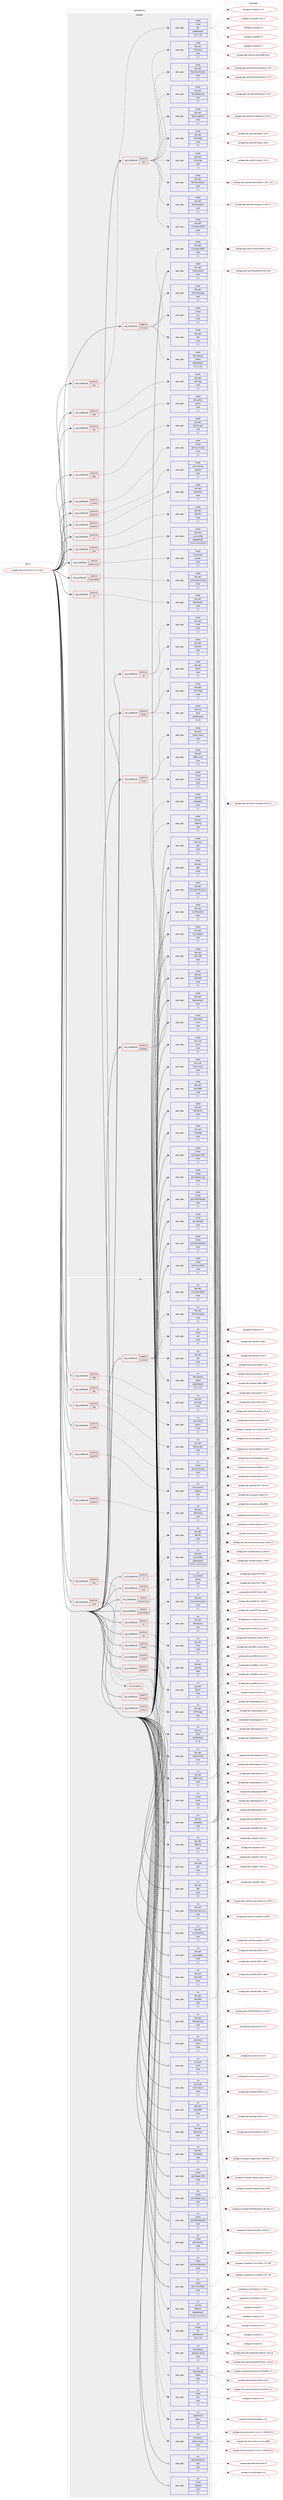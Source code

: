 digraph prolog {

# *************
# Graph options
# *************

newrank=true;
concentrate=true;
compound=true;
graph [rankdir=LR,fontname=Helvetica,fontsize=10,ranksep=1.5];#, ranksep=2.5, nodesep=0.2];
edge  [arrowhead=vee];
node  [fontname=Helvetica,fontsize=10];

# **********
# The ebuild
# **********

subgraph cluster_leftcol {
color=gray;
label=<<i>ebuild</i>>;
id [label="portage://net-analyzer/munin-2.0.76-r2", color=red, width=4, href="../net-analyzer/munin-2.0.76-r2.svg"];
}

# ****************
# The dependencies
# ****************

subgraph cluster_midcol {
color=gray;
label=<<i>dependencies</i>>;
subgraph cluster_compile {
fillcolor="#eeeeee";
style=filled;
label=<<i>compile</i>>;
subgraph cond221263 {
dependency849641 [label=<<TABLE BORDER="0" CELLBORDER="1" CELLSPACING="0" CELLPADDING="4"><TR><TD ROWSPAN="3" CELLPADDING="10">use_conditional</TD></TR><TR><TD>negative</TD></TR><TR><TD>minimal</TD></TR></TABLE>>, shape=none, color=red];
subgraph pack622064 {
dependency849642 [label=<<TABLE BORDER="0" CELLBORDER="1" CELLSPACING="0" CELLPADDING="4" WIDTH="220"><TR><TD ROWSPAN="6" CELLPADDING="30">pack_dep</TD></TR><TR><TD WIDTH="110">install</TD></TR><TR><TD>dev-perl</TD></TR><TR><TD>HTML-Template</TD></TR><TR><TD>none</TD></TR><TR><TD>[,,]</TD></TR></TABLE>>, shape=none, color=blue];
}
dependency849641:e -> dependency849642:w [weight=20,style="dashed",arrowhead="vee"];
subgraph pack622065 {
dependency849643 [label=<<TABLE BORDER="0" CELLBORDER="1" CELLSPACING="0" CELLPADDING="4" WIDTH="220"><TR><TD ROWSPAN="6" CELLPADDING="30">pack_dep</TD></TR><TR><TD WIDTH="110">install</TD></TR><TR><TD>dev-perl</TD></TR><TR><TD>IO-Socket-INET6</TD></TR><TR><TD>none</TD></TR><TR><TD>[,,]</TD></TR></TABLE>>, shape=none, color=blue];
}
dependency849641:e -> dependency849643:w [weight=20,style="dashed",arrowhead="vee"];
subgraph pack622066 {
dependency849644 [label=<<TABLE BORDER="0" CELLBORDER="1" CELLSPACING="0" CELLPADDING="4" WIDTH="220"><TR><TD ROWSPAN="6" CELLPADDING="30">pack_dep</TD></TR><TR><TD WIDTH="110">install</TD></TR><TR><TD>dev-perl</TD></TR><TR><TD>URI</TD></TR><TR><TD>none</TD></TR><TR><TD>[,,]</TD></TR></TABLE>>, shape=none, color=blue];
}
dependency849641:e -> dependency849644:w [weight=20,style="dashed",arrowhead="vee"];
subgraph pack622067 {
dependency849645 [label=<<TABLE BORDER="0" CELLBORDER="1" CELLSPACING="0" CELLPADDING="4" WIDTH="220"><TR><TD ROWSPAN="6" CELLPADDING="30">pack_dep</TD></TR><TR><TD WIDTH="110">install</TD></TR><TR><TD>net-analyzer</TD></TR><TR><TD>rrdtool</TD></TR><TR><TD>greaterequal</TD></TR><TR><TD>[1.3,,,1.3]</TD></TR></TABLE>>, shape=none, color=blue];
}
dependency849641:e -> dependency849645:w [weight=20,style="dashed",arrowhead="vee"];
subgraph pack622068 {
dependency849646 [label=<<TABLE BORDER="0" CELLBORDER="1" CELLSPACING="0" CELLPADDING="4" WIDTH="220"><TR><TD ROWSPAN="6" CELLPADDING="30">pack_dep</TD></TR><TR><TD WIDTH="110">install</TD></TR><TR><TD>virtual</TD></TR><TR><TD>ssh</TD></TR><TR><TD>none</TD></TR><TR><TD>[,,]</TD></TR></TABLE>>, shape=none, color=blue];
}
dependency849641:e -> dependency849646:w [weight=20,style="dashed",arrowhead="vee"];
}
id:e -> dependency849641:w [weight=20,style="solid",arrowhead="vee"];
subgraph cond221264 {
dependency849647 [label=<<TABLE BORDER="0" CELLBORDER="1" CELLSPACING="0" CELLPADDING="4"><TR><TD ROWSPAN="3" CELLPADDING="10">use_conditional</TD></TR><TR><TD>positive</TD></TR><TR><TD>apache2</TD></TR></TABLE>>, shape=none, color=red];
subgraph pack622069 {
dependency849648 [label=<<TABLE BORDER="0" CELLBORDER="1" CELLSPACING="0" CELLPADDING="4" WIDTH="220"><TR><TD ROWSPAN="6" CELLPADDING="30">pack_dep</TD></TR><TR><TD WIDTH="110">install</TD></TR><TR><TD>www-servers</TD></TR><TR><TD>apache</TD></TR><TR><TD>none</TD></TR><TR><TD>[,,]</TD></TR></TABLE>>, shape=none, color=blue];
}
dependency849647:e -> dependency849648:w [weight=20,style="dashed",arrowhead="vee"];
}
id:e -> dependency849647:w [weight=20,style="solid",arrowhead="vee"];
subgraph cond221265 {
dependency849649 [label=<<TABLE BORDER="0" CELLBORDER="1" CELLSPACING="0" CELLPADDING="4"><TR><TD ROWSPAN="3" CELLPADDING="10">use_conditional</TD></TR><TR><TD>positive</TD></TR><TR><TD>asterisk</TD></TR></TABLE>>, shape=none, color=red];
subgraph pack622070 {
dependency849650 [label=<<TABLE BORDER="0" CELLBORDER="1" CELLSPACING="0" CELLPADDING="4" WIDTH="220"><TR><TD ROWSPAN="6" CELLPADDING="30">pack_dep</TD></TR><TR><TD WIDTH="110">install</TD></TR><TR><TD>dev-perl</TD></TR><TR><TD>Net-Telnet</TD></TR><TR><TD>none</TD></TR><TR><TD>[,,]</TD></TR></TABLE>>, shape=none, color=blue];
}
dependency849649:e -> dependency849650:w [weight=20,style="dashed",arrowhead="vee"];
}
id:e -> dependency849649:w [weight=20,style="solid",arrowhead="vee"];
subgraph cond221266 {
dependency849651 [label=<<TABLE BORDER="0" CELLBORDER="1" CELLSPACING="0" CELLPADDING="4"><TR><TD ROWSPAN="3" CELLPADDING="10">use_conditional</TD></TR><TR><TD>positive</TD></TR><TR><TD>cgi</TD></TR></TABLE>>, shape=none, color=red];
subgraph pack622071 {
dependency849652 [label=<<TABLE BORDER="0" CELLBORDER="1" CELLSPACING="0" CELLPADDING="4" WIDTH="220"><TR><TD ROWSPAN="6" CELLPADDING="30">pack_dep</TD></TR><TR><TD WIDTH="110">install</TD></TR><TR><TD>dev-perl</TD></TR><TR><TD>FCGI</TD></TR><TR><TD>none</TD></TR><TR><TD>[,,]</TD></TR></TABLE>>, shape=none, color=blue];
}
dependency849651:e -> dependency849652:w [weight=20,style="dashed",arrowhead="vee"];
subgraph pack622072 {
dependency849653 [label=<<TABLE BORDER="0" CELLBORDER="1" CELLSPACING="0" CELLPADDING="4" WIDTH="220"><TR><TD ROWSPAN="6" CELLPADDING="30">pack_dep</TD></TR><TR><TD WIDTH="110">install</TD></TR><TR><TD>dev-perl</TD></TR><TR><TD>CGI-Fast</TD></TR><TR><TD>none</TD></TR><TR><TD>[,,]</TD></TR></TABLE>>, shape=none, color=blue];
}
dependency849651:e -> dependency849653:w [weight=20,style="dashed",arrowhead="vee"];
}
id:e -> dependency849651:w [weight=20,style="solid",arrowhead="vee"];
subgraph cond221267 {
dependency849654 [label=<<TABLE BORDER="0" CELLBORDER="1" CELLSPACING="0" CELLPADDING="4"><TR><TD ROWSPAN="3" CELLPADDING="10">use_conditional</TD></TR><TR><TD>positive</TD></TR><TR><TD>dhcpd</TD></TR></TABLE>>, shape=none, color=red];
subgraph pack622073 {
dependency849655 [label=<<TABLE BORDER="0" CELLBORDER="1" CELLSPACING="0" CELLPADDING="4" WIDTH="220"><TR><TD ROWSPAN="6" CELLPADDING="30">pack_dep</TD></TR><TR><TD WIDTH="110">install</TD></TR><TR><TD>net-misc</TD></TR><TR><TD>dhcp</TD></TR><TR><TD>greaterequal</TD></TR><TR><TD>[3,,,3]</TD></TR></TABLE>>, shape=none, color=blue];
}
dependency849654:e -> dependency849655:w [weight=20,style="dashed",arrowhead="vee"];
subgraph pack622074 {
dependency849656 [label=<<TABLE BORDER="0" CELLBORDER="1" CELLSPACING="0" CELLPADDING="4" WIDTH="220"><TR><TD ROWSPAN="6" CELLPADDING="30">pack_dep</TD></TR><TR><TD WIDTH="110">install</TD></TR><TR><TD>dev-perl</TD></TR><TR><TD>Net-IP</TD></TR><TR><TD>none</TD></TR><TR><TD>[,,]</TD></TR></TABLE>>, shape=none, color=blue];
}
dependency849654:e -> dependency849656:w [weight=20,style="dashed",arrowhead="vee"];
subgraph pack622075 {
dependency849657 [label=<<TABLE BORDER="0" CELLBORDER="1" CELLSPACING="0" CELLPADDING="4" WIDTH="220"><TR><TD ROWSPAN="6" CELLPADDING="30">pack_dep</TD></TR><TR><TD WIDTH="110">install</TD></TR><TR><TD>dev-perl</TD></TR><TR><TD>HTTP-Date</TD></TR><TR><TD>none</TD></TR><TR><TD>[,,]</TD></TR></TABLE>>, shape=none, color=blue];
}
dependency849654:e -> dependency849657:w [weight=20,style="dashed",arrowhead="vee"];
}
id:e -> dependency849654:w [weight=20,style="solid",arrowhead="vee"];
subgraph cond221268 {
dependency849658 [label=<<TABLE BORDER="0" CELLBORDER="1" CELLSPACING="0" CELLPADDING="4"><TR><TD ROWSPAN="3" CELLPADDING="10">use_conditional</TD></TR><TR><TD>positive</TD></TR><TR><TD>doc</TD></TR></TABLE>>, shape=none, color=red];
subgraph pack622076 {
dependency849659 [label=<<TABLE BORDER="0" CELLBORDER="1" CELLSPACING="0" CELLPADDING="4" WIDTH="220"><TR><TD ROWSPAN="6" CELLPADDING="30">pack_dep</TD></TR><TR><TD WIDTH="110">install</TD></TR><TR><TD>dev-python</TD></TR><TR><TD>sphinx</TD></TR><TR><TD>none</TD></TR><TR><TD>[,,]</TD></TR></TABLE>>, shape=none, color=blue];
}
dependency849658:e -> dependency849659:w [weight=20,style="dashed",arrowhead="vee"];
}
id:e -> dependency849658:w [weight=20,style="solid",arrowhead="vee"];
subgraph cond221269 {
dependency849660 [label=<<TABLE BORDER="0" CELLBORDER="1" CELLSPACING="0" CELLPADDING="4"><TR><TD ROWSPAN="3" CELLPADDING="10">use_conditional</TD></TR><TR><TD>positive</TD></TR><TR><TD>http</TD></TR></TABLE>>, shape=none, color=red];
subgraph pack622077 {
dependency849661 [label=<<TABLE BORDER="0" CELLBORDER="1" CELLSPACING="0" CELLPADDING="4" WIDTH="220"><TR><TD ROWSPAN="6" CELLPADDING="30">pack_dep</TD></TR><TR><TD WIDTH="110">install</TD></TR><TR><TD>dev-perl</TD></TR><TR><TD>libwww-perl</TD></TR><TR><TD>none</TD></TR><TR><TD>[,,]</TD></TR></TABLE>>, shape=none, color=blue];
}
dependency849660:e -> dependency849661:w [weight=20,style="dashed",arrowhead="vee"];
}
id:e -> dependency849660:w [weight=20,style="solid",arrowhead="vee"];
subgraph cond221270 {
dependency849662 [label=<<TABLE BORDER="0" CELLBORDER="1" CELLSPACING="0" CELLPADDING="4"><TR><TD ROWSPAN="3" CELLPADDING="10">use_conditional</TD></TR><TR><TD>positive</TD></TR><TR><TD>irc</TD></TR></TABLE>>, shape=none, color=red];
subgraph pack622078 {
dependency849663 [label=<<TABLE BORDER="0" CELLBORDER="1" CELLSPACING="0" CELLPADDING="4" WIDTH="220"><TR><TD ROWSPAN="6" CELLPADDING="30">pack_dep</TD></TR><TR><TD WIDTH="110">install</TD></TR><TR><TD>dev-perl</TD></TR><TR><TD>Net-IRC</TD></TR><TR><TD>none</TD></TR><TR><TD>[,,]</TD></TR></TABLE>>, shape=none, color=blue];
}
dependency849662:e -> dependency849663:w [weight=20,style="dashed",arrowhead="vee"];
}
id:e -> dependency849662:w [weight=20,style="solid",arrowhead="vee"];
subgraph cond221271 {
dependency849664 [label=<<TABLE BORDER="0" CELLBORDER="1" CELLSPACING="0" CELLPADDING="4"><TR><TD ROWSPAN="3" CELLPADDING="10">use_conditional</TD></TR><TR><TD>positive</TD></TR><TR><TD>java</TD></TR></TABLE>>, shape=none, color=red];
subgraph pack622079 {
dependency849665 [label=<<TABLE BORDER="0" CELLBORDER="1" CELLSPACING="0" CELLPADDING="4" WIDTH="220"><TR><TD ROWSPAN="6" CELLPADDING="30">pack_dep</TD></TR><TR><TD WIDTH="110">install</TD></TR><TR><TD>dev-java</TD></TR><TR><TD>java-config</TD></TR><TR><TD>greaterequal</TD></TR><TR><TD>[2.2.0,,-r3,2.2.0-r3]</TD></TR></TABLE>>, shape=none, color=blue];
}
dependency849664:e -> dependency849665:w [weight=20,style="dashed",arrowhead="vee"];
}
id:e -> dependency849664:w [weight=20,style="solid",arrowhead="vee"];
subgraph cond221272 {
dependency849666 [label=<<TABLE BORDER="0" CELLBORDER="1" CELLSPACING="0" CELLPADDING="4"><TR><TD ROWSPAN="3" CELLPADDING="10">use_conditional</TD></TR><TR><TD>positive</TD></TR><TR><TD>java</TD></TR></TABLE>>, shape=none, color=red];
subgraph pack622080 {
dependency849667 [label=<<TABLE BORDER="0" CELLBORDER="1" CELLSPACING="0" CELLPADDING="4" WIDTH="220"><TR><TD ROWSPAN="6" CELLPADDING="30">pack_dep</TD></TR><TR><TD WIDTH="110">install</TD></TR><TR><TD>virtual</TD></TR><TR><TD>jdk</TD></TR><TR><TD>greaterequal</TD></TR><TR><TD>[1.8,,,1.8]</TD></TR></TABLE>>, shape=none, color=blue];
}
dependency849666:e -> dependency849667:w [weight=20,style="dashed",arrowhead="vee"];
}
id:e -> dependency849666:w [weight=20,style="solid",arrowhead="vee"];
subgraph cond221273 {
dependency849668 [label=<<TABLE BORDER="0" CELLBORDER="1" CELLSPACING="0" CELLPADDING="4"><TR><TD ROWSPAN="3" CELLPADDING="10">use_conditional</TD></TR><TR><TD>positive</TD></TR><TR><TD>kernel_linux</TD></TR></TABLE>>, shape=none, color=red];
subgraph pack622081 {
dependency849669 [label=<<TABLE BORDER="0" CELLBORDER="1" CELLSPACING="0" CELLPADDING="4" WIDTH="220"><TR><TD ROWSPAN="6" CELLPADDING="30">pack_dep</TD></TR><TR><TD WIDTH="110">install</TD></TR><TR><TD>sys-process</TD></TR><TR><TD>procps</TD></TR><TR><TD>none</TD></TR><TR><TD>[,,]</TD></TR></TABLE>>, shape=none, color=blue];
}
dependency849668:e -> dependency849669:w [weight=20,style="dashed",arrowhead="vee"];
}
id:e -> dependency849668:w [weight=20,style="solid",arrowhead="vee"];
subgraph cond221274 {
dependency849670 [label=<<TABLE BORDER="0" CELLBORDER="1" CELLSPACING="0" CELLPADDING="4"><TR><TD ROWSPAN="3" CELLPADDING="10">use_conditional</TD></TR><TR><TD>positive</TD></TR><TR><TD>ldap</TD></TR></TABLE>>, shape=none, color=red];
subgraph pack622082 {
dependency849671 [label=<<TABLE BORDER="0" CELLBORDER="1" CELLSPACING="0" CELLPADDING="4" WIDTH="220"><TR><TD ROWSPAN="6" CELLPADDING="30">pack_dep</TD></TR><TR><TD WIDTH="110">install</TD></TR><TR><TD>dev-perl</TD></TR><TR><TD>perl-ldap</TD></TR><TR><TD>none</TD></TR><TR><TD>[,,]</TD></TR></TABLE>>, shape=none, color=blue];
}
dependency849670:e -> dependency849671:w [weight=20,style="dashed",arrowhead="vee"];
}
id:e -> dependency849670:w [weight=20,style="solid",arrowhead="vee"];
subgraph cond221275 {
dependency849672 [label=<<TABLE BORDER="0" CELLBORDER="1" CELLSPACING="0" CELLPADDING="4"><TR><TD ROWSPAN="3" CELLPADDING="10">use_conditional</TD></TR><TR><TD>positive</TD></TR><TR><TD>memcached</TD></TR></TABLE>>, shape=none, color=red];
subgraph pack622083 {
dependency849673 [label=<<TABLE BORDER="0" CELLBORDER="1" CELLSPACING="0" CELLPADDING="4" WIDTH="220"><TR><TD ROWSPAN="6" CELLPADDING="30">pack_dep</TD></TR><TR><TD WIDTH="110">install</TD></TR><TR><TD>dev-perl</TD></TR><TR><TD>Cache-Memcached</TD></TR><TR><TD>none</TD></TR><TR><TD>[,,]</TD></TR></TABLE>>, shape=none, color=blue];
}
dependency849672:e -> dependency849673:w [weight=20,style="dashed",arrowhead="vee"];
}
id:e -> dependency849672:w [weight=20,style="solid",arrowhead="vee"];
subgraph cond221276 {
dependency849674 [label=<<TABLE BORDER="0" CELLBORDER="1" CELLSPACING="0" CELLPADDING="4"><TR><TD ROWSPAN="3" CELLPADDING="10">use_conditional</TD></TR><TR><TD>positive</TD></TR><TR><TD>mysql</TD></TR></TABLE>>, shape=none, color=red];
subgraph pack622084 {
dependency849675 [label=<<TABLE BORDER="0" CELLBORDER="1" CELLSPACING="0" CELLPADDING="4" WIDTH="220"><TR><TD ROWSPAN="6" CELLPADDING="30">pack_dep</TD></TR><TR><TD WIDTH="110">install</TD></TR><TR><TD>virtual</TD></TR><TR><TD>mysql</TD></TR><TR><TD>none</TD></TR><TR><TD>[,,]</TD></TR></TABLE>>, shape=none, color=blue];
}
dependency849674:e -> dependency849675:w [weight=20,style="dashed",arrowhead="vee"];
subgraph pack622085 {
dependency849676 [label=<<TABLE BORDER="0" CELLBORDER="1" CELLSPACING="0" CELLPADDING="4" WIDTH="220"><TR><TD ROWSPAN="6" CELLPADDING="30">pack_dep</TD></TR><TR><TD WIDTH="110">install</TD></TR><TR><TD>dev-perl</TD></TR><TR><TD>Cache-Cache</TD></TR><TR><TD>none</TD></TR><TR><TD>[,,]</TD></TR></TABLE>>, shape=none, color=blue];
}
dependency849674:e -> dependency849676:w [weight=20,style="dashed",arrowhead="vee"];
subgraph pack622086 {
dependency849677 [label=<<TABLE BORDER="0" CELLBORDER="1" CELLSPACING="0" CELLPADDING="4" WIDTH="220"><TR><TD ROWSPAN="6" CELLPADDING="30">pack_dep</TD></TR><TR><TD WIDTH="110">install</TD></TR><TR><TD>dev-perl</TD></TR><TR><TD>DBD-mysql</TD></TR><TR><TD>none</TD></TR><TR><TD>[,,]</TD></TR></TABLE>>, shape=none, color=blue];
}
dependency849674:e -> dependency849677:w [weight=20,style="dashed",arrowhead="vee"];
}
id:e -> dependency849674:w [weight=20,style="solid",arrowhead="vee"];
subgraph cond221277 {
dependency849678 [label=<<TABLE BORDER="0" CELLBORDER="1" CELLSPACING="0" CELLPADDING="4"><TR><TD ROWSPAN="3" CELLPADDING="10">use_conditional</TD></TR><TR><TD>positive</TD></TR><TR><TD>postgres</TD></TR></TABLE>>, shape=none, color=red];
subgraph pack622087 {
dependency849679 [label=<<TABLE BORDER="0" CELLBORDER="1" CELLSPACING="0" CELLPADDING="4" WIDTH="220"><TR><TD ROWSPAN="6" CELLPADDING="30">pack_dep</TD></TR><TR><TD WIDTH="110">install</TD></TR><TR><TD>dev-perl</TD></TR><TR><TD>DBD-Pg</TD></TR><TR><TD>none</TD></TR><TR><TD>[,,]</TD></TR></TABLE>>, shape=none, color=blue];
}
dependency849678:e -> dependency849679:w [weight=20,style="dashed",arrowhead="vee"];
subgraph pack622088 {
dependency849680 [label=<<TABLE BORDER="0" CELLBORDER="1" CELLSPACING="0" CELLPADDING="4" WIDTH="220"><TR><TD ROWSPAN="6" CELLPADDING="30">pack_dep</TD></TR><TR><TD WIDTH="110">install</TD></TR><TR><TD>dev-db</TD></TR><TR><TD>postgresql</TD></TR><TR><TD>none</TD></TR><TR><TD>[,,]</TD></TR></TABLE>>, shape=none, color=blue];
}
dependency849678:e -> dependency849680:w [weight=20,style="dashed",arrowhead="vee"];
}
id:e -> dependency849678:w [weight=20,style="solid",arrowhead="vee"];
subgraph cond221278 {
dependency849681 [label=<<TABLE BORDER="0" CELLBORDER="1" CELLSPACING="0" CELLPADDING="4"><TR><TD ROWSPAN="3" CELLPADDING="10">use_conditional</TD></TR><TR><TD>positive</TD></TR><TR><TD>ssl</TD></TR></TABLE>>, shape=none, color=red];
subgraph pack622089 {
dependency849682 [label=<<TABLE BORDER="0" CELLBORDER="1" CELLSPACING="0" CELLPADDING="4" WIDTH="220"><TR><TD ROWSPAN="6" CELLPADDING="30">pack_dep</TD></TR><TR><TD WIDTH="110">install</TD></TR><TR><TD>dev-perl</TD></TR><TR><TD>Net-SSLeay</TD></TR><TR><TD>none</TD></TR><TR><TD>[,,]</TD></TR></TABLE>>, shape=none, color=blue];
}
dependency849681:e -> dependency849682:w [weight=20,style="dashed",arrowhead="vee"];
}
id:e -> dependency849681:w [weight=20,style="solid",arrowhead="vee"];
subgraph cond221279 {
dependency849683 [label=<<TABLE BORDER="0" CELLBORDER="1" CELLSPACING="0" CELLPADDING="4"><TR><TD ROWSPAN="3" CELLPADDING="10">use_conditional</TD></TR><TR><TD>positive</TD></TR><TR><TD>syslog</TD></TR></TABLE>>, shape=none, color=red];
subgraph pack622090 {
dependency849684 [label=<<TABLE BORDER="0" CELLBORDER="1" CELLSPACING="0" CELLPADDING="4" WIDTH="220"><TR><TD ROWSPAN="6" CELLPADDING="30">pack_dep</TD></TR><TR><TD WIDTH="110">install</TD></TR><TR><TD>virtual</TD></TR><TR><TD>perl-Sys-Syslog</TD></TR><TR><TD>none</TD></TR><TR><TD>[,,]</TD></TR></TABLE>>, shape=none, color=blue];
}
dependency849683:e -> dependency849684:w [weight=20,style="dashed",arrowhead="vee"];
}
id:e -> dependency849683:w [weight=20,style="solid",arrowhead="vee"];
subgraph cond221280 {
dependency849685 [label=<<TABLE BORDER="0" CELLBORDER="1" CELLSPACING="0" CELLPADDING="4"><TR><TD ROWSPAN="3" CELLPADDING="10">use_conditional</TD></TR><TR><TD>positive</TD></TR><TR><TD>test</TD></TR></TABLE>>, shape=none, color=red];
subgraph pack622091 {
dependency849686 [label=<<TABLE BORDER="0" CELLBORDER="1" CELLSPACING="0" CELLPADDING="4" WIDTH="220"><TR><TD ROWSPAN="6" CELLPADDING="30">pack_dep</TD></TR><TR><TD WIDTH="110">install</TD></TR><TR><TD>dev-perl</TD></TR><TR><TD>Test-Deep</TD></TR><TR><TD>none</TD></TR><TR><TD>[,,]</TD></TR></TABLE>>, shape=none, color=blue];
}
dependency849685:e -> dependency849686:w [weight=20,style="dashed",arrowhead="vee"];
subgraph pack622092 {
dependency849687 [label=<<TABLE BORDER="0" CELLBORDER="1" CELLSPACING="0" CELLPADDING="4" WIDTH="220"><TR><TD ROWSPAN="6" CELLPADDING="30">pack_dep</TD></TR><TR><TD WIDTH="110">install</TD></TR><TR><TD>dev-perl</TD></TR><TR><TD>Test-Exception</TD></TR><TR><TD>none</TD></TR><TR><TD>[,,]</TD></TR></TABLE>>, shape=none, color=blue];
}
dependency849685:e -> dependency849687:w [weight=20,style="dashed",arrowhead="vee"];
subgraph pack622093 {
dependency849688 [label=<<TABLE BORDER="0" CELLBORDER="1" CELLSPACING="0" CELLPADDING="4" WIDTH="220"><TR><TD ROWSPAN="6" CELLPADDING="30">pack_dep</TD></TR><TR><TD WIDTH="110">install</TD></TR><TR><TD>dev-perl</TD></TR><TR><TD>Test-LongString</TD></TR><TR><TD>none</TD></TR><TR><TD>[,,]</TD></TR></TABLE>>, shape=none, color=blue];
}
dependency849685:e -> dependency849688:w [weight=20,style="dashed",arrowhead="vee"];
subgraph pack622094 {
dependency849689 [label=<<TABLE BORDER="0" CELLBORDER="1" CELLSPACING="0" CELLPADDING="4" WIDTH="220"><TR><TD ROWSPAN="6" CELLPADDING="30">pack_dep</TD></TR><TR><TD WIDTH="110">install</TD></TR><TR><TD>dev-perl</TD></TR><TR><TD>Test-Differences</TD></TR><TR><TD>none</TD></TR><TR><TD>[,,]</TD></TR></TABLE>>, shape=none, color=blue];
}
dependency849685:e -> dependency849689:w [weight=20,style="dashed",arrowhead="vee"];
subgraph pack622095 {
dependency849690 [label=<<TABLE BORDER="0" CELLBORDER="1" CELLSPACING="0" CELLPADDING="4" WIDTH="220"><TR><TD ROWSPAN="6" CELLPADDING="30">pack_dep</TD></TR><TR><TD WIDTH="110">install</TD></TR><TR><TD>dev-perl</TD></TR><TR><TD>Test-MockModule</TD></TR><TR><TD>none</TD></TR><TR><TD>[,,]</TD></TR></TABLE>>, shape=none, color=blue];
}
dependency849685:e -> dependency849690:w [weight=20,style="dashed",arrowhead="vee"];
subgraph pack622096 {
dependency849691 [label=<<TABLE BORDER="0" CELLBORDER="1" CELLSPACING="0" CELLPADDING="4" WIDTH="220"><TR><TD ROWSPAN="6" CELLPADDING="30">pack_dep</TD></TR><TR><TD WIDTH="110">install</TD></TR><TR><TD>dev-perl</TD></TR><TR><TD>Test-MockObject</TD></TR><TR><TD>none</TD></TR><TR><TD>[,,]</TD></TR></TABLE>>, shape=none, color=blue];
}
dependency849685:e -> dependency849691:w [weight=20,style="dashed",arrowhead="vee"];
subgraph pack622097 {
dependency849692 [label=<<TABLE BORDER="0" CELLBORDER="1" CELLSPACING="0" CELLPADDING="4" WIDTH="220"><TR><TD ROWSPAN="6" CELLPADDING="30">pack_dep</TD></TR><TR><TD WIDTH="110">install</TD></TR><TR><TD>dev-perl</TD></TR><TR><TD>File-Slurp</TD></TR><TR><TD>none</TD></TR><TR><TD>[,,]</TD></TR></TABLE>>, shape=none, color=blue];
}
dependency849685:e -> dependency849692:w [weight=20,style="dashed",arrowhead="vee"];
subgraph pack622098 {
dependency849693 [label=<<TABLE BORDER="0" CELLBORDER="1" CELLSPACING="0" CELLPADDING="4" WIDTH="220"><TR><TD ROWSPAN="6" CELLPADDING="30">pack_dep</TD></TR><TR><TD WIDTH="110">install</TD></TR><TR><TD>dev-perl</TD></TR><TR><TD>IO-stringy</TD></TR><TR><TD>none</TD></TR><TR><TD>[,,]</TD></TR></TABLE>>, shape=none, color=blue];
}
dependency849685:e -> dependency849693:w [weight=20,style="dashed",arrowhead="vee"];
subgraph pack622099 {
dependency849694 [label=<<TABLE BORDER="0" CELLBORDER="1" CELLSPACING="0" CELLPADDING="4" WIDTH="220"><TR><TD ROWSPAN="6" CELLPADDING="30">pack_dep</TD></TR><TR><TD WIDTH="110">install</TD></TR><TR><TD>dev-perl</TD></TR><TR><TD>IO-Socket-INET6</TD></TR><TR><TD>none</TD></TR><TR><TD>[,,]</TD></TR></TABLE>>, shape=none, color=blue];
}
dependency849685:e -> dependency849694:w [weight=20,style="dashed",arrowhead="vee"];
}
id:e -> dependency849685:w [weight=20,style="solid",arrowhead="vee"];
subgraph pack622100 {
dependency849695 [label=<<TABLE BORDER="0" CELLBORDER="1" CELLSPACING="0" CELLPADDING="4" WIDTH="220"><TR><TD ROWSPAN="6" CELLPADDING="30">pack_dep</TD></TR><TR><TD WIDTH="110">install</TD></TR><TR><TD>acct-group</TD></TR><TR><TD>munin</TD></TR><TR><TD>none</TD></TR><TR><TD>[,,]</TD></TR></TABLE>>, shape=none, color=blue];
}
id:e -> dependency849695:w [weight=20,style="solid",arrowhead="vee"];
subgraph pack622101 {
dependency849696 [label=<<TABLE BORDER="0" CELLBORDER="1" CELLSPACING="0" CELLPADDING="4" WIDTH="220"><TR><TD ROWSPAN="6" CELLPADDING="30">pack_dep</TD></TR><TR><TD WIDTH="110">install</TD></TR><TR><TD>acct-user</TD></TR><TR><TD>munin</TD></TR><TR><TD>none</TD></TR><TR><TD>[,,]</TD></TR></TABLE>>, shape=none, color=blue];
}
id:e -> dependency849696:w [weight=20,style="solid",arrowhead="vee"];
subgraph pack622102 {
dependency849697 [label=<<TABLE BORDER="0" CELLBORDER="1" CELLSPACING="0" CELLPADDING="4" WIDTH="220"><TR><TD ROWSPAN="6" CELLPADDING="30">pack_dep</TD></TR><TR><TD WIDTH="110">install</TD></TR><TR><TD>acct-user</TD></TR><TR><TD>munin-async</TD></TR><TR><TD>none</TD></TR><TR><TD>[,,]</TD></TR></TABLE>>, shape=none, color=blue];
}
id:e -> dependency849697:w [weight=20,style="solid",arrowhead="vee"];
subgraph pack622103 {
dependency849698 [label=<<TABLE BORDER="0" CELLBORDER="1" CELLSPACING="0" CELLPADDING="4" WIDTH="220"><TR><TD ROWSPAN="6" CELLPADDING="30">pack_dep</TD></TR><TR><TD WIDTH="110">install</TD></TR><TR><TD>dev-lang</TD></TR><TR><TD>perl</TD></TR><TR><TD>none</TD></TR><TR><TD>[,,]</TD></TR></TABLE>>, shape=none, color=blue];
}
id:e -> dependency849698:w [weight=20,style="solid",arrowhead="vee"];
subgraph pack622104 {
dependency849699 [label=<<TABLE BORDER="0" CELLBORDER="1" CELLSPACING="0" CELLPADDING="4" WIDTH="220"><TR><TD ROWSPAN="6" CELLPADDING="30">pack_dep</TD></TR><TR><TD WIDTH="110">install</TD></TR><TR><TD>dev-perl</TD></TR><TR><TD>DBI</TD></TR><TR><TD>none</TD></TR><TR><TD>[,,]</TD></TR></TABLE>>, shape=none, color=blue];
}
id:e -> dependency849699:w [weight=20,style="solid",arrowhead="vee"];
subgraph pack622105 {
dependency849700 [label=<<TABLE BORDER="0" CELLBORDER="1" CELLSPACING="0" CELLPADDING="4" WIDTH="220"><TR><TD ROWSPAN="6" CELLPADDING="30">pack_dep</TD></TR><TR><TD WIDTH="110">install</TD></TR><TR><TD>dev-perl</TD></TR><TR><TD>File-Copy-Recursive</TD></TR><TR><TD>none</TD></TR><TR><TD>[,,]</TD></TR></TABLE>>, shape=none, color=blue];
}
id:e -> dependency849700:w [weight=20,style="solid",arrowhead="vee"];
subgraph pack622106 {
dependency849701 [label=<<TABLE BORDER="0" CELLBORDER="1" CELLSPACING="0" CELLPADDING="4" WIDTH="220"><TR><TD ROWSPAN="6" CELLPADDING="30">pack_dep</TD></TR><TR><TD WIDTH="110">install</TD></TR><TR><TD>dev-perl</TD></TR><TR><TD>List-MoreUtils</TD></TR><TR><TD>none</TD></TR><TR><TD>[,,]</TD></TR></TABLE>>, shape=none, color=blue];
}
id:e -> dependency849701:w [weight=20,style="solid",arrowhead="vee"];
subgraph pack622107 {
dependency849702 [label=<<TABLE BORDER="0" CELLBORDER="1" CELLSPACING="0" CELLPADDING="4" WIDTH="220"><TR><TD ROWSPAN="6" CELLPADDING="30">pack_dep</TD></TR><TR><TD WIDTH="110">install</TD></TR><TR><TD>dev-perl</TD></TR><TR><TD>Log-Log4perl</TD></TR><TR><TD>none</TD></TR><TR><TD>[,,]</TD></TR></TABLE>>, shape=none, color=blue];
}
id:e -> dependency849702:w [weight=20,style="solid",arrowhead="vee"];
subgraph pack622108 {
dependency849703 [label=<<TABLE BORDER="0" CELLBORDER="1" CELLSPACING="0" CELLPADDING="4" WIDTH="220"><TR><TD ROWSPAN="6" CELLPADDING="30">pack_dep</TD></TR><TR><TD WIDTH="110">install</TD></TR><TR><TD>dev-perl</TD></TR><TR><TD>Module-Build</TD></TR><TR><TD>none</TD></TR><TR><TD>[,,]</TD></TR></TABLE>>, shape=none, color=blue];
}
id:e -> dependency849703:w [weight=20,style="solid",arrowhead="vee"];
subgraph pack622109 {
dependency849704 [label=<<TABLE BORDER="0" CELLBORDER="1" CELLSPACING="0" CELLPADDING="4" WIDTH="220"><TR><TD ROWSPAN="6" CELLPADDING="30">pack_dep</TD></TR><TR><TD WIDTH="110">install</TD></TR><TR><TD>dev-perl</TD></TR><TR><TD>Net-CIDR</TD></TR><TR><TD>none</TD></TR><TR><TD>[,,]</TD></TR></TABLE>>, shape=none, color=blue];
}
id:e -> dependency849704:w [weight=20,style="solid",arrowhead="vee"];
subgraph pack622110 {
dependency849705 [label=<<TABLE BORDER="0" CELLBORDER="1" CELLSPACING="0" CELLPADDING="4" WIDTH="220"><TR><TD ROWSPAN="6" CELLPADDING="30">pack_dep</TD></TR><TR><TD WIDTH="110">install</TD></TR><TR><TD>dev-perl</TD></TR><TR><TD>Net-DNS</TD></TR><TR><TD>none</TD></TR><TR><TD>[,,]</TD></TR></TABLE>>, shape=none, color=blue];
}
id:e -> dependency849705:w [weight=20,style="solid",arrowhead="vee"];
subgraph pack622111 {
dependency849706 [label=<<TABLE BORDER="0" CELLBORDER="1" CELLSPACING="0" CELLPADDING="4" WIDTH="220"><TR><TD ROWSPAN="6" CELLPADDING="30">pack_dep</TD></TR><TR><TD WIDTH="110">install</TD></TR><TR><TD>dev-perl</TD></TR><TR><TD>Net-Netmask</TD></TR><TR><TD>none</TD></TR><TR><TD>[,,]</TD></TR></TABLE>>, shape=none, color=blue];
}
id:e -> dependency849706:w [weight=20,style="solid",arrowhead="vee"];
subgraph pack622112 {
dependency849707 [label=<<TABLE BORDER="0" CELLBORDER="1" CELLSPACING="0" CELLPADDING="4" WIDTH="220"><TR><TD ROWSPAN="6" CELLPADDING="30">pack_dep</TD></TR><TR><TD WIDTH="110">install</TD></TR><TR><TD>dev-perl</TD></TR><TR><TD>Net-SNMP</TD></TR><TR><TD>none</TD></TR><TR><TD>[,,]</TD></TR></TABLE>>, shape=none, color=blue];
}
id:e -> dependency849707:w [weight=20,style="solid",arrowhead="vee"];
subgraph pack622113 {
dependency849708 [label=<<TABLE BORDER="0" CELLBORDER="1" CELLSPACING="0" CELLPADDING="4" WIDTH="220"><TR><TD ROWSPAN="6" CELLPADDING="30">pack_dep</TD></TR><TR><TD WIDTH="110">install</TD></TR><TR><TD>dev-perl</TD></TR><TR><TD>Net-Server</TD></TR><TR><TD>none</TD></TR><TR><TD>[,,]</TD></TR></TABLE>>, shape=none, color=blue];
}
id:e -> dependency849708:w [weight=20,style="solid",arrowhead="vee"];
subgraph pack622114 {
dependency849709 [label=<<TABLE BORDER="0" CELLBORDER="1" CELLSPACING="0" CELLPADDING="4" WIDTH="220"><TR><TD ROWSPAN="6" CELLPADDING="30">pack_dep</TD></TR><TR><TD WIDTH="110">install</TD></TR><TR><TD>dev-perl</TD></TR><TR><TD>TimeDate</TD></TR><TR><TD>none</TD></TR><TR><TD>[,,]</TD></TR></TABLE>>, shape=none, color=blue];
}
id:e -> dependency849709:w [weight=20,style="solid",arrowhead="vee"];
subgraph pack622115 {
dependency849710 [label=<<TABLE BORDER="0" CELLBORDER="1" CELLSPACING="0" CELLPADDING="4" WIDTH="220"><TR><TD ROWSPAN="6" CELLPADDING="30">pack_dep</TD></TR><TR><TD WIDTH="110">install</TD></TR><TR><TD>virtual</TD></TR><TR><TD>perl-Digest-MD5</TD></TR><TR><TD>none</TD></TR><TR><TD>[,,]</TD></TR></TABLE>>, shape=none, color=blue];
}
id:e -> dependency849710:w [weight=20,style="solid",arrowhead="vee"];
subgraph pack622116 {
dependency849711 [label=<<TABLE BORDER="0" CELLBORDER="1" CELLSPACING="0" CELLPADDING="4" WIDTH="220"><TR><TD ROWSPAN="6" CELLPADDING="30">pack_dep</TD></TR><TR><TD WIDTH="110">install</TD></TR><TR><TD>virtual</TD></TR><TR><TD>perl-Getopt-Long</TD></TR><TR><TD>none</TD></TR><TR><TD>[,,]</TD></TR></TABLE>>, shape=none, color=blue];
}
id:e -> dependency849711:w [weight=20,style="solid",arrowhead="vee"];
subgraph pack622117 {
dependency849712 [label=<<TABLE BORDER="0" CELLBORDER="1" CELLSPACING="0" CELLPADDING="4" WIDTH="220"><TR><TD ROWSPAN="6" CELLPADDING="30">pack_dep</TD></TR><TR><TD WIDTH="110">install</TD></TR><TR><TD>virtual</TD></TR><TR><TD>perl-MIME-Base64</TD></TR><TR><TD>none</TD></TR><TR><TD>[,,]</TD></TR></TABLE>>, shape=none, color=blue];
}
id:e -> dependency849712:w [weight=20,style="solid",arrowhead="vee"];
subgraph pack622118 {
dependency849713 [label=<<TABLE BORDER="0" CELLBORDER="1" CELLSPACING="0" CELLPADDING="4" WIDTH="220"><TR><TD ROWSPAN="6" CELLPADDING="30">pack_dep</TD></TR><TR><TD WIDTH="110">install</TD></TR><TR><TD>virtual</TD></TR><TR><TD>perl-Storable</TD></TR><TR><TD>none</TD></TR><TR><TD>[,,]</TD></TR></TABLE>>, shape=none, color=blue];
}
id:e -> dependency849713:w [weight=20,style="solid",arrowhead="vee"];
subgraph pack622119 {
dependency849714 [label=<<TABLE BORDER="0" CELLBORDER="1" CELLSPACING="0" CELLPADDING="4" WIDTH="220"><TR><TD ROWSPAN="6" CELLPADDING="30">pack_dep</TD></TR><TR><TD WIDTH="110">install</TD></TR><TR><TD>virtual</TD></TR><TR><TD>perl-Text-Balanced</TD></TR><TR><TD>none</TD></TR><TR><TD>[,,]</TD></TR></TABLE>>, shape=none, color=blue];
}
id:e -> dependency849714:w [weight=20,style="solid",arrowhead="vee"];
subgraph pack622120 {
dependency849715 [label=<<TABLE BORDER="0" CELLBORDER="1" CELLSPACING="0" CELLPADDING="4" WIDTH="220"><TR><TD ROWSPAN="6" CELLPADDING="30">pack_dep</TD></TR><TR><TD WIDTH="110">install</TD></TR><TR><TD>virtual</TD></TR><TR><TD>perl-Time-HiRes</TD></TR><TR><TD>none</TD></TR><TR><TD>[,,]</TD></TR></TABLE>>, shape=none, color=blue];
}
id:e -> dependency849715:w [weight=20,style="solid",arrowhead="vee"];
}
subgraph cluster_compileandrun {
fillcolor="#eeeeee";
style=filled;
label=<<i>compile and run</i>>;
}
subgraph cluster_run {
fillcolor="#eeeeee";
style=filled;
label=<<i>run</i>>;
subgraph cond221281 {
dependency849716 [label=<<TABLE BORDER="0" CELLBORDER="1" CELLSPACING="0" CELLPADDING="4"><TR><TD ROWSPAN="3" CELLPADDING="10">use_conditional</TD></TR><TR><TD>negative</TD></TR><TR><TD>minimal</TD></TR></TABLE>>, shape=none, color=red];
subgraph pack622121 {
dependency849717 [label=<<TABLE BORDER="0" CELLBORDER="1" CELLSPACING="0" CELLPADDING="4" WIDTH="220"><TR><TD ROWSPAN="6" CELLPADDING="30">pack_dep</TD></TR><TR><TD WIDTH="110">run</TD></TR><TR><TD>dev-perl</TD></TR><TR><TD>HTML-Template</TD></TR><TR><TD>none</TD></TR><TR><TD>[,,]</TD></TR></TABLE>>, shape=none, color=blue];
}
dependency849716:e -> dependency849717:w [weight=20,style="dashed",arrowhead="vee"];
subgraph pack622122 {
dependency849718 [label=<<TABLE BORDER="0" CELLBORDER="1" CELLSPACING="0" CELLPADDING="4" WIDTH="220"><TR><TD ROWSPAN="6" CELLPADDING="30">pack_dep</TD></TR><TR><TD WIDTH="110">run</TD></TR><TR><TD>dev-perl</TD></TR><TR><TD>IO-Socket-INET6</TD></TR><TR><TD>none</TD></TR><TR><TD>[,,]</TD></TR></TABLE>>, shape=none, color=blue];
}
dependency849716:e -> dependency849718:w [weight=20,style="dashed",arrowhead="vee"];
subgraph pack622123 {
dependency849719 [label=<<TABLE BORDER="0" CELLBORDER="1" CELLSPACING="0" CELLPADDING="4" WIDTH="220"><TR><TD ROWSPAN="6" CELLPADDING="30">pack_dep</TD></TR><TR><TD WIDTH="110">run</TD></TR><TR><TD>dev-perl</TD></TR><TR><TD>URI</TD></TR><TR><TD>none</TD></TR><TR><TD>[,,]</TD></TR></TABLE>>, shape=none, color=blue];
}
dependency849716:e -> dependency849719:w [weight=20,style="dashed",arrowhead="vee"];
subgraph pack622124 {
dependency849720 [label=<<TABLE BORDER="0" CELLBORDER="1" CELLSPACING="0" CELLPADDING="4" WIDTH="220"><TR><TD ROWSPAN="6" CELLPADDING="30">pack_dep</TD></TR><TR><TD WIDTH="110">run</TD></TR><TR><TD>net-analyzer</TD></TR><TR><TD>rrdtool</TD></TR><TR><TD>greaterequal</TD></TR><TR><TD>[1.3,,,1.3]</TD></TR></TABLE>>, shape=none, color=blue];
}
dependency849716:e -> dependency849720:w [weight=20,style="dashed",arrowhead="vee"];
subgraph pack622125 {
dependency849721 [label=<<TABLE BORDER="0" CELLBORDER="1" CELLSPACING="0" CELLPADDING="4" WIDTH="220"><TR><TD ROWSPAN="6" CELLPADDING="30">pack_dep</TD></TR><TR><TD WIDTH="110">run</TD></TR><TR><TD>virtual</TD></TR><TR><TD>ssh</TD></TR><TR><TD>none</TD></TR><TR><TD>[,,]</TD></TR></TABLE>>, shape=none, color=blue];
}
dependency849716:e -> dependency849721:w [weight=20,style="dashed",arrowhead="vee"];
}
id:e -> dependency849716:w [weight=20,style="solid",arrowhead="odot"];
subgraph cond221282 {
dependency849722 [label=<<TABLE BORDER="0" CELLBORDER="1" CELLSPACING="0" CELLPADDING="4"><TR><TD ROWSPAN="3" CELLPADDING="10">use_conditional</TD></TR><TR><TD>negative</TD></TR><TR><TD>minimal</TD></TR></TABLE>>, shape=none, color=red];
subgraph pack622126 {
dependency849723 [label=<<TABLE BORDER="0" CELLBORDER="1" CELLSPACING="0" CELLPADDING="4" WIDTH="220"><TR><TD ROWSPAN="6" CELLPADDING="30">pack_dep</TD></TR><TR><TD WIDTH="110">run</TD></TR><TR><TD>virtual</TD></TR><TR><TD>cron</TD></TR><TR><TD>none</TD></TR><TR><TD>[,,]</TD></TR></TABLE>>, shape=none, color=blue];
}
dependency849722:e -> dependency849723:w [weight=20,style="dashed",arrowhead="vee"];
subgraph pack622127 {
dependency849724 [label=<<TABLE BORDER="0" CELLBORDER="1" CELLSPACING="0" CELLPADDING="4" WIDTH="220"><TR><TD ROWSPAN="6" CELLPADDING="30">pack_dep</TD></TR><TR><TD WIDTH="110">run</TD></TR><TR><TD>media-fonts</TD></TR><TR><TD>dejavu</TD></TR><TR><TD>none</TD></TR><TR><TD>[,,]</TD></TR></TABLE>>, shape=none, color=blue];
}
dependency849722:e -> dependency849724:w [weight=20,style="dashed",arrowhead="vee"];
}
id:e -> dependency849722:w [weight=20,style="solid",arrowhead="odot"];
subgraph cond221283 {
dependency849725 [label=<<TABLE BORDER="0" CELLBORDER="1" CELLSPACING="0" CELLPADDING="4"><TR><TD ROWSPAN="3" CELLPADDING="10">use_conditional</TD></TR><TR><TD>positive</TD></TR><TR><TD>apache2</TD></TR></TABLE>>, shape=none, color=red];
subgraph pack622128 {
dependency849726 [label=<<TABLE BORDER="0" CELLBORDER="1" CELLSPACING="0" CELLPADDING="4" WIDTH="220"><TR><TD ROWSPAN="6" CELLPADDING="30">pack_dep</TD></TR><TR><TD WIDTH="110">run</TD></TR><TR><TD>www-servers</TD></TR><TR><TD>apache</TD></TR><TR><TD>none</TD></TR><TR><TD>[,,]</TD></TR></TABLE>>, shape=none, color=blue];
}
dependency849725:e -> dependency849726:w [weight=20,style="dashed",arrowhead="vee"];
}
id:e -> dependency849725:w [weight=20,style="solid",arrowhead="odot"];
subgraph cond221284 {
dependency849727 [label=<<TABLE BORDER="0" CELLBORDER="1" CELLSPACING="0" CELLPADDING="4"><TR><TD ROWSPAN="3" CELLPADDING="10">use_conditional</TD></TR><TR><TD>positive</TD></TR><TR><TD>asterisk</TD></TR></TABLE>>, shape=none, color=red];
subgraph pack622129 {
dependency849728 [label=<<TABLE BORDER="0" CELLBORDER="1" CELLSPACING="0" CELLPADDING="4" WIDTH="220"><TR><TD ROWSPAN="6" CELLPADDING="30">pack_dep</TD></TR><TR><TD WIDTH="110">run</TD></TR><TR><TD>dev-perl</TD></TR><TR><TD>Net-Telnet</TD></TR><TR><TD>none</TD></TR><TR><TD>[,,]</TD></TR></TABLE>>, shape=none, color=blue];
}
dependency849727:e -> dependency849728:w [weight=20,style="dashed",arrowhead="vee"];
}
id:e -> dependency849727:w [weight=20,style="solid",arrowhead="odot"];
subgraph cond221285 {
dependency849729 [label=<<TABLE BORDER="0" CELLBORDER="1" CELLSPACING="0" CELLPADDING="4"><TR><TD ROWSPAN="3" CELLPADDING="10">use_conditional</TD></TR><TR><TD>positive</TD></TR><TR><TD>cgi</TD></TR></TABLE>>, shape=none, color=red];
subgraph pack622130 {
dependency849730 [label=<<TABLE BORDER="0" CELLBORDER="1" CELLSPACING="0" CELLPADDING="4" WIDTH="220"><TR><TD ROWSPAN="6" CELLPADDING="30">pack_dep</TD></TR><TR><TD WIDTH="110">run</TD></TR><TR><TD>dev-perl</TD></TR><TR><TD>FCGI</TD></TR><TR><TD>none</TD></TR><TR><TD>[,,]</TD></TR></TABLE>>, shape=none, color=blue];
}
dependency849729:e -> dependency849730:w [weight=20,style="dashed",arrowhead="vee"];
subgraph pack622131 {
dependency849731 [label=<<TABLE BORDER="0" CELLBORDER="1" CELLSPACING="0" CELLPADDING="4" WIDTH="220"><TR><TD ROWSPAN="6" CELLPADDING="30">pack_dep</TD></TR><TR><TD WIDTH="110">run</TD></TR><TR><TD>dev-perl</TD></TR><TR><TD>CGI-Fast</TD></TR><TR><TD>none</TD></TR><TR><TD>[,,]</TD></TR></TABLE>>, shape=none, color=blue];
}
dependency849729:e -> dependency849731:w [weight=20,style="dashed",arrowhead="vee"];
}
id:e -> dependency849729:w [weight=20,style="solid",arrowhead="odot"];
subgraph cond221286 {
dependency849732 [label=<<TABLE BORDER="0" CELLBORDER="1" CELLSPACING="0" CELLPADDING="4"><TR><TD ROWSPAN="3" CELLPADDING="10">use_conditional</TD></TR><TR><TD>positive</TD></TR><TR><TD>dhcpd</TD></TR></TABLE>>, shape=none, color=red];
subgraph pack622132 {
dependency849733 [label=<<TABLE BORDER="0" CELLBORDER="1" CELLSPACING="0" CELLPADDING="4" WIDTH="220"><TR><TD ROWSPAN="6" CELLPADDING="30">pack_dep</TD></TR><TR><TD WIDTH="110">run</TD></TR><TR><TD>net-misc</TD></TR><TR><TD>dhcp</TD></TR><TR><TD>greaterequal</TD></TR><TR><TD>[3,,,3]</TD></TR></TABLE>>, shape=none, color=blue];
}
dependency849732:e -> dependency849733:w [weight=20,style="dashed",arrowhead="vee"];
subgraph pack622133 {
dependency849734 [label=<<TABLE BORDER="0" CELLBORDER="1" CELLSPACING="0" CELLPADDING="4" WIDTH="220"><TR><TD ROWSPAN="6" CELLPADDING="30">pack_dep</TD></TR><TR><TD WIDTH="110">run</TD></TR><TR><TD>dev-perl</TD></TR><TR><TD>Net-IP</TD></TR><TR><TD>none</TD></TR><TR><TD>[,,]</TD></TR></TABLE>>, shape=none, color=blue];
}
dependency849732:e -> dependency849734:w [weight=20,style="dashed",arrowhead="vee"];
subgraph pack622134 {
dependency849735 [label=<<TABLE BORDER="0" CELLBORDER="1" CELLSPACING="0" CELLPADDING="4" WIDTH="220"><TR><TD ROWSPAN="6" CELLPADDING="30">pack_dep</TD></TR><TR><TD WIDTH="110">run</TD></TR><TR><TD>dev-perl</TD></TR><TR><TD>HTTP-Date</TD></TR><TR><TD>none</TD></TR><TR><TD>[,,]</TD></TR></TABLE>>, shape=none, color=blue];
}
dependency849732:e -> dependency849735:w [weight=20,style="dashed",arrowhead="vee"];
}
id:e -> dependency849732:w [weight=20,style="solid",arrowhead="odot"];
subgraph cond221287 {
dependency849736 [label=<<TABLE BORDER="0" CELLBORDER="1" CELLSPACING="0" CELLPADDING="4"><TR><TD ROWSPAN="3" CELLPADDING="10">use_conditional</TD></TR><TR><TD>positive</TD></TR><TR><TD>doc</TD></TR></TABLE>>, shape=none, color=red];
subgraph pack622135 {
dependency849737 [label=<<TABLE BORDER="0" CELLBORDER="1" CELLSPACING="0" CELLPADDING="4" WIDTH="220"><TR><TD ROWSPAN="6" CELLPADDING="30">pack_dep</TD></TR><TR><TD WIDTH="110">run</TD></TR><TR><TD>dev-python</TD></TR><TR><TD>sphinx</TD></TR><TR><TD>none</TD></TR><TR><TD>[,,]</TD></TR></TABLE>>, shape=none, color=blue];
}
dependency849736:e -> dependency849737:w [weight=20,style="dashed",arrowhead="vee"];
}
id:e -> dependency849736:w [weight=20,style="solid",arrowhead="odot"];
subgraph cond221288 {
dependency849738 [label=<<TABLE BORDER="0" CELLBORDER="1" CELLSPACING="0" CELLPADDING="4"><TR><TD ROWSPAN="3" CELLPADDING="10">use_conditional</TD></TR><TR><TD>positive</TD></TR><TR><TD>http</TD></TR></TABLE>>, shape=none, color=red];
subgraph pack622136 {
dependency849739 [label=<<TABLE BORDER="0" CELLBORDER="1" CELLSPACING="0" CELLPADDING="4" WIDTH="220"><TR><TD ROWSPAN="6" CELLPADDING="30">pack_dep</TD></TR><TR><TD WIDTH="110">run</TD></TR><TR><TD>dev-perl</TD></TR><TR><TD>libwww-perl</TD></TR><TR><TD>none</TD></TR><TR><TD>[,,]</TD></TR></TABLE>>, shape=none, color=blue];
}
dependency849738:e -> dependency849739:w [weight=20,style="dashed",arrowhead="vee"];
}
id:e -> dependency849738:w [weight=20,style="solid",arrowhead="odot"];
subgraph cond221289 {
dependency849740 [label=<<TABLE BORDER="0" CELLBORDER="1" CELLSPACING="0" CELLPADDING="4"><TR><TD ROWSPAN="3" CELLPADDING="10">use_conditional</TD></TR><TR><TD>positive</TD></TR><TR><TD>ipmi</TD></TR></TABLE>>, shape=none, color=red];
subgraph pack622137 {
dependency849741 [label=<<TABLE BORDER="0" CELLBORDER="1" CELLSPACING="0" CELLPADDING="4" WIDTH="220"><TR><TD ROWSPAN="6" CELLPADDING="30">pack_dep</TD></TR><TR><TD WIDTH="110">run</TD></TR><TR><TD>sys-libs</TD></TR><TR><TD>freeipmi</TD></TR><TR><TD>greaterequal</TD></TR><TR><TD>[1.1.6,,-r1,1.1.6-r1]</TD></TR></TABLE>>, shape=none, color=blue];
}
dependency849740:e -> dependency849741:w [weight=20,style="dashed",arrowhead="vee"];
}
id:e -> dependency849740:w [weight=20,style="solid",arrowhead="odot"];
subgraph cond221290 {
dependency849742 [label=<<TABLE BORDER="0" CELLBORDER="1" CELLSPACING="0" CELLPADDING="4"><TR><TD ROWSPAN="3" CELLPADDING="10">use_conditional</TD></TR><TR><TD>positive</TD></TR><TR><TD>irc</TD></TR></TABLE>>, shape=none, color=red];
subgraph pack622138 {
dependency849743 [label=<<TABLE BORDER="0" CELLBORDER="1" CELLSPACING="0" CELLPADDING="4" WIDTH="220"><TR><TD ROWSPAN="6" CELLPADDING="30">pack_dep</TD></TR><TR><TD WIDTH="110">run</TD></TR><TR><TD>dev-perl</TD></TR><TR><TD>Net-IRC</TD></TR><TR><TD>none</TD></TR><TR><TD>[,,]</TD></TR></TABLE>>, shape=none, color=blue];
}
dependency849742:e -> dependency849743:w [weight=20,style="dashed",arrowhead="vee"];
}
id:e -> dependency849742:w [weight=20,style="solid",arrowhead="odot"];
subgraph cond221291 {
dependency849744 [label=<<TABLE BORDER="0" CELLBORDER="1" CELLSPACING="0" CELLPADDING="4"><TR><TD ROWSPAN="3" CELLPADDING="10">use_conditional</TD></TR><TR><TD>positive</TD></TR><TR><TD>java</TD></TR></TABLE>>, shape=none, color=red];
subgraph pack622139 {
dependency849745 [label=<<TABLE BORDER="0" CELLBORDER="1" CELLSPACING="0" CELLPADDING="4" WIDTH="220"><TR><TD ROWSPAN="6" CELLPADDING="30">pack_dep</TD></TR><TR><TD WIDTH="110">run</TD></TR><TR><TD>dev-java</TD></TR><TR><TD>java-config</TD></TR><TR><TD>greaterequal</TD></TR><TR><TD>[2.2.0,,-r3,2.2.0-r3]</TD></TR></TABLE>>, shape=none, color=blue];
}
dependency849744:e -> dependency849745:w [weight=20,style="dashed",arrowhead="vee"];
}
id:e -> dependency849744:w [weight=20,style="solid",arrowhead="odot"];
subgraph cond221292 {
dependency849746 [label=<<TABLE BORDER="0" CELLBORDER="1" CELLSPACING="0" CELLPADDING="4"><TR><TD ROWSPAN="3" CELLPADDING="10">use_conditional</TD></TR><TR><TD>positive</TD></TR><TR><TD>java</TD></TR></TABLE>>, shape=none, color=red];
subgraph pack622140 {
dependency849747 [label=<<TABLE BORDER="0" CELLBORDER="1" CELLSPACING="0" CELLPADDING="4" WIDTH="220"><TR><TD ROWSPAN="6" CELLPADDING="30">pack_dep</TD></TR><TR><TD WIDTH="110">run</TD></TR><TR><TD>virtual</TD></TR><TR><TD>jre</TD></TR><TR><TD>greaterequal</TD></TR><TR><TD>[1.8,,,1.8]</TD></TR></TABLE>>, shape=none, color=blue];
}
dependency849746:e -> dependency849747:w [weight=20,style="dashed",arrowhead="vee"];
subgraph any5907 {
dependency849748 [label=<<TABLE BORDER="0" CELLBORDER="1" CELLSPACING="0" CELLPADDING="4"><TR><TD CELLPADDING="10">any_of_group</TD></TR></TABLE>>, shape=none, color=red];subgraph pack622141 {
dependency849749 [label=<<TABLE BORDER="0" CELLBORDER="1" CELLSPACING="0" CELLPADDING="4" WIDTH="220"><TR><TD ROWSPAN="6" CELLPADDING="30">pack_dep</TD></TR><TR><TD WIDTH="110">run</TD></TR><TR><TD>net-analyzer</TD></TR><TR><TD>netcat</TD></TR><TR><TD>none</TD></TR><TR><TD>[,,]</TD></TR></TABLE>>, shape=none, color=blue];
}
dependency849748:e -> dependency849749:w [weight=20,style="dotted",arrowhead="oinv"];
subgraph pack622142 {
dependency849750 [label=<<TABLE BORDER="0" CELLBORDER="1" CELLSPACING="0" CELLPADDING="4" WIDTH="220"><TR><TD ROWSPAN="6" CELLPADDING="30">pack_dep</TD></TR><TR><TD WIDTH="110">run</TD></TR><TR><TD>net-analyzer</TD></TR><TR><TD>openbsd-netcat</TD></TR><TR><TD>none</TD></TR><TR><TD>[,,]</TD></TR></TABLE>>, shape=none, color=blue];
}
dependency849748:e -> dependency849750:w [weight=20,style="dotted",arrowhead="oinv"];
}
dependency849746:e -> dependency849748:w [weight=20,style="dashed",arrowhead="vee"];
}
id:e -> dependency849746:w [weight=20,style="solid",arrowhead="odot"];
subgraph cond221293 {
dependency849751 [label=<<TABLE BORDER="0" CELLBORDER="1" CELLSPACING="0" CELLPADDING="4"><TR><TD ROWSPAN="3" CELLPADDING="10">use_conditional</TD></TR><TR><TD>positive</TD></TR><TR><TD>kernel_linux</TD></TR></TABLE>>, shape=none, color=red];
subgraph pack622143 {
dependency849752 [label=<<TABLE BORDER="0" CELLBORDER="1" CELLSPACING="0" CELLPADDING="4" WIDTH="220"><TR><TD ROWSPAN="6" CELLPADDING="30">pack_dep</TD></TR><TR><TD WIDTH="110">run</TD></TR><TR><TD>sys-process</TD></TR><TR><TD>procps</TD></TR><TR><TD>none</TD></TR><TR><TD>[,,]</TD></TR></TABLE>>, shape=none, color=blue];
}
dependency849751:e -> dependency849752:w [weight=20,style="dashed",arrowhead="vee"];
}
id:e -> dependency849751:w [weight=20,style="solid",arrowhead="odot"];
subgraph cond221294 {
dependency849753 [label=<<TABLE BORDER="0" CELLBORDER="1" CELLSPACING="0" CELLPADDING="4"><TR><TD ROWSPAN="3" CELLPADDING="10">use_conditional</TD></TR><TR><TD>positive</TD></TR><TR><TD>ldap</TD></TR></TABLE>>, shape=none, color=red];
subgraph pack622144 {
dependency849754 [label=<<TABLE BORDER="0" CELLBORDER="1" CELLSPACING="0" CELLPADDING="4" WIDTH="220"><TR><TD ROWSPAN="6" CELLPADDING="30">pack_dep</TD></TR><TR><TD WIDTH="110">run</TD></TR><TR><TD>dev-perl</TD></TR><TR><TD>perl-ldap</TD></TR><TR><TD>none</TD></TR><TR><TD>[,,]</TD></TR></TABLE>>, shape=none, color=blue];
}
dependency849753:e -> dependency849754:w [weight=20,style="dashed",arrowhead="vee"];
}
id:e -> dependency849753:w [weight=20,style="solid",arrowhead="odot"];
subgraph cond221295 {
dependency849755 [label=<<TABLE BORDER="0" CELLBORDER="1" CELLSPACING="0" CELLPADDING="4"><TR><TD ROWSPAN="3" CELLPADDING="10">use_conditional</TD></TR><TR><TD>positive</TD></TR><TR><TD>memcached</TD></TR></TABLE>>, shape=none, color=red];
subgraph pack622145 {
dependency849756 [label=<<TABLE BORDER="0" CELLBORDER="1" CELLSPACING="0" CELLPADDING="4" WIDTH="220"><TR><TD ROWSPAN="6" CELLPADDING="30">pack_dep</TD></TR><TR><TD WIDTH="110">run</TD></TR><TR><TD>dev-perl</TD></TR><TR><TD>Cache-Memcached</TD></TR><TR><TD>none</TD></TR><TR><TD>[,,]</TD></TR></TABLE>>, shape=none, color=blue];
}
dependency849755:e -> dependency849756:w [weight=20,style="dashed",arrowhead="vee"];
}
id:e -> dependency849755:w [weight=20,style="solid",arrowhead="odot"];
subgraph cond221296 {
dependency849757 [label=<<TABLE BORDER="0" CELLBORDER="1" CELLSPACING="0" CELLPADDING="4"><TR><TD ROWSPAN="3" CELLPADDING="10">use_conditional</TD></TR><TR><TD>positive</TD></TR><TR><TD>mysql</TD></TR></TABLE>>, shape=none, color=red];
subgraph pack622146 {
dependency849758 [label=<<TABLE BORDER="0" CELLBORDER="1" CELLSPACING="0" CELLPADDING="4" WIDTH="220"><TR><TD ROWSPAN="6" CELLPADDING="30">pack_dep</TD></TR><TR><TD WIDTH="110">run</TD></TR><TR><TD>virtual</TD></TR><TR><TD>mysql</TD></TR><TR><TD>none</TD></TR><TR><TD>[,,]</TD></TR></TABLE>>, shape=none, color=blue];
}
dependency849757:e -> dependency849758:w [weight=20,style="dashed",arrowhead="vee"];
subgraph pack622147 {
dependency849759 [label=<<TABLE BORDER="0" CELLBORDER="1" CELLSPACING="0" CELLPADDING="4" WIDTH="220"><TR><TD ROWSPAN="6" CELLPADDING="30">pack_dep</TD></TR><TR><TD WIDTH="110">run</TD></TR><TR><TD>dev-perl</TD></TR><TR><TD>Cache-Cache</TD></TR><TR><TD>none</TD></TR><TR><TD>[,,]</TD></TR></TABLE>>, shape=none, color=blue];
}
dependency849757:e -> dependency849759:w [weight=20,style="dashed",arrowhead="vee"];
subgraph pack622148 {
dependency849760 [label=<<TABLE BORDER="0" CELLBORDER="1" CELLSPACING="0" CELLPADDING="4" WIDTH="220"><TR><TD ROWSPAN="6" CELLPADDING="30">pack_dep</TD></TR><TR><TD WIDTH="110">run</TD></TR><TR><TD>dev-perl</TD></TR><TR><TD>DBD-mysql</TD></TR><TR><TD>none</TD></TR><TR><TD>[,,]</TD></TR></TABLE>>, shape=none, color=blue];
}
dependency849757:e -> dependency849760:w [weight=20,style="dashed",arrowhead="vee"];
}
id:e -> dependency849757:w [weight=20,style="solid",arrowhead="odot"];
subgraph cond221297 {
dependency849761 [label=<<TABLE BORDER="0" CELLBORDER="1" CELLSPACING="0" CELLPADDING="4"><TR><TD ROWSPAN="3" CELLPADDING="10">use_conditional</TD></TR><TR><TD>positive</TD></TR><TR><TD>postgres</TD></TR></TABLE>>, shape=none, color=red];
subgraph pack622149 {
dependency849762 [label=<<TABLE BORDER="0" CELLBORDER="1" CELLSPACING="0" CELLPADDING="4" WIDTH="220"><TR><TD ROWSPAN="6" CELLPADDING="30">pack_dep</TD></TR><TR><TD WIDTH="110">run</TD></TR><TR><TD>dev-perl</TD></TR><TR><TD>DBD-Pg</TD></TR><TR><TD>none</TD></TR><TR><TD>[,,]</TD></TR></TABLE>>, shape=none, color=blue];
}
dependency849761:e -> dependency849762:w [weight=20,style="dashed",arrowhead="vee"];
subgraph pack622150 {
dependency849763 [label=<<TABLE BORDER="0" CELLBORDER="1" CELLSPACING="0" CELLPADDING="4" WIDTH="220"><TR><TD ROWSPAN="6" CELLPADDING="30">pack_dep</TD></TR><TR><TD WIDTH="110">run</TD></TR><TR><TD>dev-db</TD></TR><TR><TD>postgresql</TD></TR><TR><TD>none</TD></TR><TR><TD>[,,]</TD></TR></TABLE>>, shape=none, color=blue];
}
dependency849761:e -> dependency849763:w [weight=20,style="dashed",arrowhead="vee"];
}
id:e -> dependency849761:w [weight=20,style="solid",arrowhead="odot"];
subgraph cond221298 {
dependency849764 [label=<<TABLE BORDER="0" CELLBORDER="1" CELLSPACING="0" CELLPADDING="4"><TR><TD ROWSPAN="3" CELLPADDING="10">use_conditional</TD></TR><TR><TD>positive</TD></TR><TR><TD>selinux</TD></TR></TABLE>>, shape=none, color=red];
subgraph pack622151 {
dependency849765 [label=<<TABLE BORDER="0" CELLBORDER="1" CELLSPACING="0" CELLPADDING="4" WIDTH="220"><TR><TD ROWSPAN="6" CELLPADDING="30">pack_dep</TD></TR><TR><TD WIDTH="110">run</TD></TR><TR><TD>sec-policy</TD></TR><TR><TD>selinux-munin</TD></TR><TR><TD>none</TD></TR><TR><TD>[,,]</TD></TR></TABLE>>, shape=none, color=blue];
}
dependency849764:e -> dependency849765:w [weight=20,style="dashed",arrowhead="vee"];
}
id:e -> dependency849764:w [weight=20,style="solid",arrowhead="odot"];
subgraph cond221299 {
dependency849766 [label=<<TABLE BORDER="0" CELLBORDER="1" CELLSPACING="0" CELLPADDING="4"><TR><TD ROWSPAN="3" CELLPADDING="10">use_conditional</TD></TR><TR><TD>positive</TD></TR><TR><TD>ssl</TD></TR></TABLE>>, shape=none, color=red];
subgraph pack622152 {
dependency849767 [label=<<TABLE BORDER="0" CELLBORDER="1" CELLSPACING="0" CELLPADDING="4" WIDTH="220"><TR><TD ROWSPAN="6" CELLPADDING="30">pack_dep</TD></TR><TR><TD WIDTH="110">run</TD></TR><TR><TD>dev-perl</TD></TR><TR><TD>Net-SSLeay</TD></TR><TR><TD>none</TD></TR><TR><TD>[,,]</TD></TR></TABLE>>, shape=none, color=blue];
}
dependency849766:e -> dependency849767:w [weight=20,style="dashed",arrowhead="vee"];
}
id:e -> dependency849766:w [weight=20,style="solid",arrowhead="odot"];
subgraph cond221300 {
dependency849768 [label=<<TABLE BORDER="0" CELLBORDER="1" CELLSPACING="0" CELLPADDING="4"><TR><TD ROWSPAN="3" CELLPADDING="10">use_conditional</TD></TR><TR><TD>positive</TD></TR><TR><TD>syslog</TD></TR></TABLE>>, shape=none, color=red];
subgraph pack622153 {
dependency849769 [label=<<TABLE BORDER="0" CELLBORDER="1" CELLSPACING="0" CELLPADDING="4" WIDTH="220"><TR><TD ROWSPAN="6" CELLPADDING="30">pack_dep</TD></TR><TR><TD WIDTH="110">run</TD></TR><TR><TD>virtual</TD></TR><TR><TD>perl-Sys-Syslog</TD></TR><TR><TD>none</TD></TR><TR><TD>[,,]</TD></TR></TABLE>>, shape=none, color=blue];
}
dependency849768:e -> dependency849769:w [weight=20,style="dashed",arrowhead="vee"];
}
id:e -> dependency849768:w [weight=20,style="solid",arrowhead="odot"];
subgraph pack622154 {
dependency849770 [label=<<TABLE BORDER="0" CELLBORDER="1" CELLSPACING="0" CELLPADDING="4" WIDTH="220"><TR><TD ROWSPAN="6" CELLPADDING="30">pack_dep</TD></TR><TR><TD WIDTH="110">run</TD></TR><TR><TD>acct-group</TD></TR><TR><TD>munin</TD></TR><TR><TD>none</TD></TR><TR><TD>[,,]</TD></TR></TABLE>>, shape=none, color=blue];
}
id:e -> dependency849770:w [weight=20,style="solid",arrowhead="odot"];
subgraph pack622155 {
dependency849771 [label=<<TABLE BORDER="0" CELLBORDER="1" CELLSPACING="0" CELLPADDING="4" WIDTH="220"><TR><TD ROWSPAN="6" CELLPADDING="30">pack_dep</TD></TR><TR><TD WIDTH="110">run</TD></TR><TR><TD>acct-user</TD></TR><TR><TD>munin</TD></TR><TR><TD>none</TD></TR><TR><TD>[,,]</TD></TR></TABLE>>, shape=none, color=blue];
}
id:e -> dependency849771:w [weight=20,style="solid",arrowhead="odot"];
subgraph pack622156 {
dependency849772 [label=<<TABLE BORDER="0" CELLBORDER="1" CELLSPACING="0" CELLPADDING="4" WIDTH="220"><TR><TD ROWSPAN="6" CELLPADDING="30">pack_dep</TD></TR><TR><TD WIDTH="110">run</TD></TR><TR><TD>acct-user</TD></TR><TR><TD>munin-async</TD></TR><TR><TD>none</TD></TR><TR><TD>[,,]</TD></TR></TABLE>>, shape=none, color=blue];
}
id:e -> dependency849772:w [weight=20,style="solid",arrowhead="odot"];
subgraph pack622157 {
dependency849773 [label=<<TABLE BORDER="0" CELLBORDER="1" CELLSPACING="0" CELLPADDING="4" WIDTH="220"><TR><TD ROWSPAN="6" CELLPADDING="30">pack_dep</TD></TR><TR><TD WIDTH="110">run</TD></TR><TR><TD>app-alternatives</TD></TR><TR><TD>awk</TD></TR><TR><TD>none</TD></TR><TR><TD>[,,]</TD></TR></TABLE>>, shape=none, color=blue];
}
id:e -> dependency849773:w [weight=20,style="solid",arrowhead="odot"];
subgraph pack622158 {
dependency849774 [label=<<TABLE BORDER="0" CELLBORDER="1" CELLSPACING="0" CELLPADDING="4" WIDTH="220"><TR><TD ROWSPAN="6" CELLPADDING="30">pack_dep</TD></TR><TR><TD WIDTH="110">run</TD></TR><TR><TD>dev-lang</TD></TR><TR><TD>perl</TD></TR><TR><TD>none</TD></TR><TR><TD>[,,]</TD></TR></TABLE>>, shape=none, color=blue];
}
id:e -> dependency849774:w [weight=20,style="solid",arrowhead="odot"];
subgraph pack622159 {
dependency849775 [label=<<TABLE BORDER="0" CELLBORDER="1" CELLSPACING="0" CELLPADDING="4" WIDTH="220"><TR><TD ROWSPAN="6" CELLPADDING="30">pack_dep</TD></TR><TR><TD WIDTH="110">run</TD></TR><TR><TD>dev-perl</TD></TR><TR><TD>DBI</TD></TR><TR><TD>none</TD></TR><TR><TD>[,,]</TD></TR></TABLE>>, shape=none, color=blue];
}
id:e -> dependency849775:w [weight=20,style="solid",arrowhead="odot"];
subgraph pack622160 {
dependency849776 [label=<<TABLE BORDER="0" CELLBORDER="1" CELLSPACING="0" CELLPADDING="4" WIDTH="220"><TR><TD ROWSPAN="6" CELLPADDING="30">pack_dep</TD></TR><TR><TD WIDTH="110">run</TD></TR><TR><TD>dev-perl</TD></TR><TR><TD>File-Copy-Recursive</TD></TR><TR><TD>none</TD></TR><TR><TD>[,,]</TD></TR></TABLE>>, shape=none, color=blue];
}
id:e -> dependency849776:w [weight=20,style="solid",arrowhead="odot"];
subgraph pack622161 {
dependency849777 [label=<<TABLE BORDER="0" CELLBORDER="1" CELLSPACING="0" CELLPADDING="4" WIDTH="220"><TR><TD ROWSPAN="6" CELLPADDING="30">pack_dep</TD></TR><TR><TD WIDTH="110">run</TD></TR><TR><TD>dev-perl</TD></TR><TR><TD>List-MoreUtils</TD></TR><TR><TD>none</TD></TR><TR><TD>[,,]</TD></TR></TABLE>>, shape=none, color=blue];
}
id:e -> dependency849777:w [weight=20,style="solid",arrowhead="odot"];
subgraph pack622162 {
dependency849778 [label=<<TABLE BORDER="0" CELLBORDER="1" CELLSPACING="0" CELLPADDING="4" WIDTH="220"><TR><TD ROWSPAN="6" CELLPADDING="30">pack_dep</TD></TR><TR><TD WIDTH="110">run</TD></TR><TR><TD>dev-perl</TD></TR><TR><TD>Log-Log4perl</TD></TR><TR><TD>none</TD></TR><TR><TD>[,,]</TD></TR></TABLE>>, shape=none, color=blue];
}
id:e -> dependency849778:w [weight=20,style="solid",arrowhead="odot"];
subgraph pack622163 {
dependency849779 [label=<<TABLE BORDER="0" CELLBORDER="1" CELLSPACING="0" CELLPADDING="4" WIDTH="220"><TR><TD ROWSPAN="6" CELLPADDING="30">pack_dep</TD></TR><TR><TD WIDTH="110">run</TD></TR><TR><TD>dev-perl</TD></TR><TR><TD>Net-CIDR</TD></TR><TR><TD>none</TD></TR><TR><TD>[,,]</TD></TR></TABLE>>, shape=none, color=blue];
}
id:e -> dependency849779:w [weight=20,style="solid",arrowhead="odot"];
subgraph pack622164 {
dependency849780 [label=<<TABLE BORDER="0" CELLBORDER="1" CELLSPACING="0" CELLPADDING="4" WIDTH="220"><TR><TD ROWSPAN="6" CELLPADDING="30">pack_dep</TD></TR><TR><TD WIDTH="110">run</TD></TR><TR><TD>dev-perl</TD></TR><TR><TD>Net-DNS</TD></TR><TR><TD>none</TD></TR><TR><TD>[,,]</TD></TR></TABLE>>, shape=none, color=blue];
}
id:e -> dependency849780:w [weight=20,style="solid",arrowhead="odot"];
subgraph pack622165 {
dependency849781 [label=<<TABLE BORDER="0" CELLBORDER="1" CELLSPACING="0" CELLPADDING="4" WIDTH="220"><TR><TD ROWSPAN="6" CELLPADDING="30">pack_dep</TD></TR><TR><TD WIDTH="110">run</TD></TR><TR><TD>dev-perl</TD></TR><TR><TD>Net-Netmask</TD></TR><TR><TD>none</TD></TR><TR><TD>[,,]</TD></TR></TABLE>>, shape=none, color=blue];
}
id:e -> dependency849781:w [weight=20,style="solid",arrowhead="odot"];
subgraph pack622166 {
dependency849782 [label=<<TABLE BORDER="0" CELLBORDER="1" CELLSPACING="0" CELLPADDING="4" WIDTH="220"><TR><TD ROWSPAN="6" CELLPADDING="30">pack_dep</TD></TR><TR><TD WIDTH="110">run</TD></TR><TR><TD>dev-perl</TD></TR><TR><TD>Net-SNMP</TD></TR><TR><TD>none</TD></TR><TR><TD>[,,]</TD></TR></TABLE>>, shape=none, color=blue];
}
id:e -> dependency849782:w [weight=20,style="solid",arrowhead="odot"];
subgraph pack622167 {
dependency849783 [label=<<TABLE BORDER="0" CELLBORDER="1" CELLSPACING="0" CELLPADDING="4" WIDTH="220"><TR><TD ROWSPAN="6" CELLPADDING="30">pack_dep</TD></TR><TR><TD WIDTH="110">run</TD></TR><TR><TD>dev-perl</TD></TR><TR><TD>Net-Server</TD></TR><TR><TD>none</TD></TR><TR><TD>[,,]</TD></TR></TABLE>>, shape=none, color=blue];
}
id:e -> dependency849783:w [weight=20,style="solid",arrowhead="odot"];
subgraph pack622168 {
dependency849784 [label=<<TABLE BORDER="0" CELLBORDER="1" CELLSPACING="0" CELLPADDING="4" WIDTH="220"><TR><TD ROWSPAN="6" CELLPADDING="30">pack_dep</TD></TR><TR><TD WIDTH="110">run</TD></TR><TR><TD>dev-perl</TD></TR><TR><TD>TimeDate</TD></TR><TR><TD>none</TD></TR><TR><TD>[,,]</TD></TR></TABLE>>, shape=none, color=blue];
}
id:e -> dependency849784:w [weight=20,style="solid",arrowhead="odot"];
subgraph pack622169 {
dependency849785 [label=<<TABLE BORDER="0" CELLBORDER="1" CELLSPACING="0" CELLPADDING="4" WIDTH="220"><TR><TD ROWSPAN="6" CELLPADDING="30">pack_dep</TD></TR><TR><TD WIDTH="110">run</TD></TR><TR><TD>virtual</TD></TR><TR><TD>perl-Digest-MD5</TD></TR><TR><TD>none</TD></TR><TR><TD>[,,]</TD></TR></TABLE>>, shape=none, color=blue];
}
id:e -> dependency849785:w [weight=20,style="solid",arrowhead="odot"];
subgraph pack622170 {
dependency849786 [label=<<TABLE BORDER="0" CELLBORDER="1" CELLSPACING="0" CELLPADDING="4" WIDTH="220"><TR><TD ROWSPAN="6" CELLPADDING="30">pack_dep</TD></TR><TR><TD WIDTH="110">run</TD></TR><TR><TD>virtual</TD></TR><TR><TD>perl-Getopt-Long</TD></TR><TR><TD>none</TD></TR><TR><TD>[,,]</TD></TR></TABLE>>, shape=none, color=blue];
}
id:e -> dependency849786:w [weight=20,style="solid",arrowhead="odot"];
subgraph pack622171 {
dependency849787 [label=<<TABLE BORDER="0" CELLBORDER="1" CELLSPACING="0" CELLPADDING="4" WIDTH="220"><TR><TD ROWSPAN="6" CELLPADDING="30">pack_dep</TD></TR><TR><TD WIDTH="110">run</TD></TR><TR><TD>virtual</TD></TR><TR><TD>perl-MIME-Base64</TD></TR><TR><TD>none</TD></TR><TR><TD>[,,]</TD></TR></TABLE>>, shape=none, color=blue];
}
id:e -> dependency849787:w [weight=20,style="solid",arrowhead="odot"];
subgraph pack622172 {
dependency849788 [label=<<TABLE BORDER="0" CELLBORDER="1" CELLSPACING="0" CELLPADDING="4" WIDTH="220"><TR><TD ROWSPAN="6" CELLPADDING="30">pack_dep</TD></TR><TR><TD WIDTH="110">run</TD></TR><TR><TD>virtual</TD></TR><TR><TD>perl-Storable</TD></TR><TR><TD>none</TD></TR><TR><TD>[,,]</TD></TR></TABLE>>, shape=none, color=blue];
}
id:e -> dependency849788:w [weight=20,style="solid",arrowhead="odot"];
subgraph pack622173 {
dependency849789 [label=<<TABLE BORDER="0" CELLBORDER="1" CELLSPACING="0" CELLPADDING="4" WIDTH="220"><TR><TD ROWSPAN="6" CELLPADDING="30">pack_dep</TD></TR><TR><TD WIDTH="110">run</TD></TR><TR><TD>virtual</TD></TR><TR><TD>perl-Text-Balanced</TD></TR><TR><TD>none</TD></TR><TR><TD>[,,]</TD></TR></TABLE>>, shape=none, color=blue];
}
id:e -> dependency849789:w [weight=20,style="solid",arrowhead="odot"];
subgraph pack622174 {
dependency849790 [label=<<TABLE BORDER="0" CELLBORDER="1" CELLSPACING="0" CELLPADDING="4" WIDTH="220"><TR><TD ROWSPAN="6" CELLPADDING="30">pack_dep</TD></TR><TR><TD WIDTH="110">run</TD></TR><TR><TD>virtual</TD></TR><TR><TD>perl-Time-HiRes</TD></TR><TR><TD>none</TD></TR><TR><TD>[,,]</TD></TR></TABLE>>, shape=none, color=blue];
}
id:e -> dependency849790:w [weight=20,style="solid",arrowhead="odot"];
subgraph pack622175 {
dependency849791 [label=<<TABLE BORDER="0" CELLBORDER="1" CELLSPACING="0" CELLPADDING="4" WIDTH="220"><TR><TD ROWSPAN="6" CELLPADDING="30">pack_dep</TD></TR><TR><TD WIDTH="110">run</TD></TR><TR><TD>virtual</TD></TR><TR><TD>tmpfiles</TD></TR><TR><TD>none</TD></TR><TR><TD>[,,]</TD></TR></TABLE>>, shape=none, color=blue];
}
id:e -> dependency849791:w [weight=20,style="solid",arrowhead="odot"];
}
}

# **************
# The candidates
# **************

subgraph cluster_choices {
rank=same;
color=gray;
label=<<i>candidates</i>>;

subgraph choice622064 {
color=black;
nodesep=1;
choice10010111845112101114108477284777645841011091121089711610145504657554846484511449 [label="portage://dev-perl/HTML-Template-2.970.0-r1", color=red, width=4,href="../dev-perl/HTML-Template-2.970.0-r1.svg"];
dependency849642:e -> choice10010111845112101114108477284777645841011091121089711610145504657554846484511449:w [style=dotted,weight="100"];
}
subgraph choice622065 {
color=black;
nodesep=1;
choice100101118451121011141084773794583111991071011164573786984544550465551484648 [label="portage://dev-perl/IO-Socket-INET6-2.730.0", color=red, width=4,href="../dev-perl/IO-Socket-INET6-2.730.0.svg"];
dependency849643:e -> choice100101118451121011141084773794583111991071011164573786984544550465551484648:w [style=dotted,weight="100"];
}
subgraph choice622066 {
color=black;
nodesep=1;
choice10010111845112101114108478582734553465056484648 [label="portage://dev-perl/URI-5.280.0", color=red, width=4,href="../dev-perl/URI-5.280.0.svg"];
choice10010111845112101114108478582734553465049484648 [label="portage://dev-perl/URI-5.210.0", color=red, width=4,href="../dev-perl/URI-5.210.0.svg"];
dependency849644:e -> choice10010111845112101114108478582734553465056484648:w [style=dotted,weight="100"];
dependency849644:e -> choice10010111845112101114108478582734553465049484648:w [style=dotted,weight="100"];
}
subgraph choice622067 {
color=black;
nodesep=1;
choice11010111645971109710812112210111447114114100116111111108454946574648 [label="portage://net-analyzer/rrdtool-1.9.0", color=red, width=4,href="../net-analyzer/rrdtool-1.9.0.svg"];
choice110101116459711097108121122101114471141141001161111111084549465646484511452 [label="portage://net-analyzer/rrdtool-1.8.0-r4", color=red, width=4,href="../net-analyzer/rrdtool-1.8.0-r4.svg"];
dependency849645:e -> choice11010111645971109710812112210111447114114100116111111108454946574648:w [style=dotted,weight="100"];
dependency849645:e -> choice110101116459711097108121122101114471141141001161111111084549465646484511452:w [style=dotted,weight="100"];
}
subgraph choice622068 {
color=black;
nodesep=1;
choice118105114116117971084711511510445484511450 [label="portage://virtual/ssh-0-r2", color=red, width=4,href="../virtual/ssh-0-r2.svg"];
dependency849646:e -> choice118105114116117971084711511510445484511450:w [style=dotted,weight="100"];
}
subgraph choice622069 {
color=black;
nodesep=1;
choice119119119451151011141181011141154797112979910410145504652465450 [label="portage://www-servers/apache-2.4.62", color=red, width=4,href="../www-servers/apache-2.4.62.svg"];
choice119119119451151011141181011141154797112979910410145504652465449 [label="portage://www-servers/apache-2.4.61", color=red, width=4,href="../www-servers/apache-2.4.61.svg"];
choice1191191194511510111411810111411547971129799104101455046524653574511451 [label="portage://www-servers/apache-2.4.59-r3", color=red, width=4,href="../www-servers/apache-2.4.59-r3.svg"];
choice1191191194511510111411810111411547971129799104101455046524653574511449 [label="portage://www-servers/apache-2.4.59-r1", color=red, width=4,href="../www-servers/apache-2.4.59-r1.svg"];
dependency849648:e -> choice119119119451151011141181011141154797112979910410145504652465450:w [style=dotted,weight="100"];
dependency849648:e -> choice119119119451151011141181011141154797112979910410145504652465449:w [style=dotted,weight="100"];
dependency849648:e -> choice1191191194511510111411810111411547971129799104101455046524653574511451:w [style=dotted,weight="100"];
dependency849648:e -> choice1191191194511510111411810111411547971129799104101455046524653574511449:w [style=dotted,weight="100"];
}
subgraph choice622070 {
color=black;
nodesep=1;
choice100101118451121011141084778101116458410110811010111645514653484648 [label="portage://dev-perl/Net-Telnet-3.50.0", color=red, width=4,href="../dev-perl/Net-Telnet-3.50.0.svg"];
dependency849650:e -> choice100101118451121011141084778101116458410110811010111645514653484648:w [style=dotted,weight="100"];
}
subgraph choice622071 {
color=black;
nodesep=1;
choice1001011184511210111410847706771734548465650484648 [label="portage://dev-perl/FCGI-0.820.0", color=red, width=4,href="../dev-perl/FCGI-0.820.0.svg"];
choice1001011184511210111410847706771734548465557484648 [label="portage://dev-perl/FCGI-0.790.0", color=red, width=4,href="../dev-perl/FCGI-0.790.0.svg"];
dependency849652:e -> choice1001011184511210111410847706771734548465650484648:w [style=dotted,weight="100"];
dependency849652:e -> choice1001011184511210111410847706771734548465557484648:w [style=dotted,weight="100"];
}
subgraph choice622072 {
color=black;
nodesep=1;
choice10010111845112101114108476771734570971151164550464954484648 [label="portage://dev-perl/CGI-Fast-2.160.0", color=red, width=4,href="../dev-perl/CGI-Fast-2.160.0.svg"];
dependency849653:e -> choice10010111845112101114108476771734570971151164550464954484648:w [style=dotted,weight="100"];
}
subgraph choice622073 {
color=black;
nodesep=1;
choice1101011164510910511599471001049911245524652465195112494511454 [label="portage://net-misc/dhcp-4.4.3_p1-r6", color=red, width=4,href="../net-misc/dhcp-4.4.3_p1-r6.svg"];
choice1101011164510910511599471001049911245524652465195112494511452 [label="portage://net-misc/dhcp-4.4.3_p1-r4", color=red, width=4,href="../net-misc/dhcp-4.4.3_p1-r4.svg"];
dependency849655:e -> choice1101011164510910511599471001049911245524652465195112494511454:w [style=dotted,weight="100"];
dependency849655:e -> choice1101011164510910511599471001049911245524652465195112494511452:w [style=dotted,weight="100"];
}
subgraph choice622074 {
color=black;
nodesep=1;
choice10010111845112101114108477810111645738045494650544846484511450 [label="portage://dev-perl/Net-IP-1.260.0-r2", color=red, width=4,href="../dev-perl/Net-IP-1.260.0-r2.svg"];
dependency849656:e -> choice10010111845112101114108477810111645738045494650544846484511450:w [style=dotted,weight="100"];
}
subgraph choice622075 {
color=black;
nodesep=1;
choice10010111845112101114108477284848045689711610145544654484648 [label="portage://dev-perl/HTTP-Date-6.60.0", color=red, width=4,href="../dev-perl/HTTP-Date-6.60.0.svg"];
dependency849657:e -> choice10010111845112101114108477284848045689711610145544654484648:w [style=dotted,weight="100"];
}
subgraph choice622076 {
color=black;
nodesep=1;
choice1001011184511212111610411111047115112104105110120455646484650 [label="portage://dev-python/sphinx-8.0.2", color=red, width=4,href="../dev-python/sphinx-8.0.2.svg"];
choice1001011184511212111610411111047115112104105110120455546524655 [label="portage://dev-python/sphinx-7.4.7", color=red, width=4,href="../dev-python/sphinx-7.4.7.svg"];
dependency849659:e -> choice1001011184511212111610411111047115112104105110120455646484650:w [style=dotted,weight="100"];
dependency849659:e -> choice1001011184511212111610411111047115112104105110120455546524655:w [style=dotted,weight="100"];
}
subgraph choice622077 {
color=black;
nodesep=1;
choice100101118451121011141084710810598119119119451121011141084554465555484648 [label="portage://dev-perl/libwww-perl-6.770.0", color=red, width=4,href="../dev-perl/libwww-perl-6.770.0.svg"];
choice1001011184511210111410847108105981191191194511210111410845544655504846484511449 [label="portage://dev-perl/libwww-perl-6.720.0-r1", color=red, width=4,href="../dev-perl/libwww-perl-6.720.0-r1.svg"];
dependency849661:e -> choice100101118451121011141084710810598119119119451121011141084554465555484648:w [style=dotted,weight="100"];
dependency849661:e -> choice1001011184511210111410847108105981191191194511210111410845544655504846484511449:w [style=dotted,weight="100"];
}
subgraph choice622078 {
color=black;
nodesep=1;
choice1001011184511210111410847781011164573826745484655574846484511450 [label="portage://dev-perl/Net-IRC-0.790.0-r2", color=red, width=4,href="../dev-perl/Net-IRC-0.790.0-r2.svg"];
dependency849663:e -> choice1001011184511210111410847781011164573826745484655574846484511450:w [style=dotted,weight="100"];
}
subgraph choice622079 {
color=black;
nodesep=1;
choice10010111845106971189747106971189745991111101021051034557575757 [label="portage://dev-java/java-config-9999", color=red, width=4,href="../dev-java/java-config-9999.svg"];
choice1001011184510697118974710697118974599111110102105103455046514652 [label="portage://dev-java/java-config-2.3.4", color=red, width=4,href="../dev-java/java-config-2.3.4.svg"];
dependency849665:e -> choice10010111845106971189747106971189745991111101021051034557575757:w [style=dotted,weight="100"];
dependency849665:e -> choice1001011184510697118974710697118974599111110102105103455046514652:w [style=dotted,weight="100"];
}
subgraph choice622080 {
color=black;
nodesep=1;
choice1181051141161179710847106100107455052 [label="portage://virtual/jdk-24", color=red, width=4,href="../virtual/jdk-24.svg"];
choice1181051141161179710847106100107455049 [label="portage://virtual/jdk-21", color=red, width=4,href="../virtual/jdk-21.svg"];
choice1181051141161179710847106100107454955 [label="portage://virtual/jdk-17", color=red, width=4,href="../virtual/jdk-17.svg"];
choice11810511411611797108471061001074549494511450 [label="portage://virtual/jdk-11-r2", color=red, width=4,href="../virtual/jdk-11-r2.svg"];
choice11810511411611797108471061001074549465646484511457 [label="portage://virtual/jdk-1.8.0-r9", color=red, width=4,href="../virtual/jdk-1.8.0-r9.svg"];
dependency849667:e -> choice1181051141161179710847106100107455052:w [style=dotted,weight="100"];
dependency849667:e -> choice1181051141161179710847106100107455049:w [style=dotted,weight="100"];
dependency849667:e -> choice1181051141161179710847106100107454955:w [style=dotted,weight="100"];
dependency849667:e -> choice11810511411611797108471061001074549494511450:w [style=dotted,weight="100"];
dependency849667:e -> choice11810511411611797108471061001074549465646484511457:w [style=dotted,weight="100"];
}
subgraph choice622081 {
color=black;
nodesep=1;
choice115121115451121141119910111511547112114111991121154552464846524511449 [label="portage://sys-process/procps-4.0.4-r1", color=red, width=4,href="../sys-process/procps-4.0.4-r1.svg"];
choice11512111545112114111991011151154711211411199112115455246484652 [label="portage://sys-process/procps-4.0.4", color=red, width=4,href="../sys-process/procps-4.0.4.svg"];
choice11512111545112114111991011151154711211411199112115455146514649554511450 [label="portage://sys-process/procps-3.3.17-r2", color=red, width=4,href="../sys-process/procps-3.3.17-r2.svg"];
dependency849669:e -> choice115121115451121141119910111511547112114111991121154552464846524511449:w [style=dotted,weight="100"];
dependency849669:e -> choice11512111545112114111991011151154711211411199112115455246484652:w [style=dotted,weight="100"];
dependency849669:e -> choice11512111545112114111991011151154711211411199112115455146514649554511450:w [style=dotted,weight="100"];
}
subgraph choice622082 {
color=black;
nodesep=1;
choice100101118451121011141084711210111410845108100971124548465456484648 [label="portage://dev-perl/perl-ldap-0.680.0", color=red, width=4,href="../dev-perl/perl-ldap-0.680.0.svg"];
dependency849671:e -> choice100101118451121011141084711210111410845108100971124548465456484648:w [style=dotted,weight="100"];
}
subgraph choice622083 {
color=black;
nodesep=1;
choice1001011184511210111410847679799104101457710110999979910410110045494651484846484511450 [label="portage://dev-perl/Cache-Memcached-1.300.0-r2", color=red, width=4,href="../dev-perl/Cache-Memcached-1.300.0-r2.svg"];
dependency849673:e -> choice1001011184511210111410847679799104101457710110999979910410110045494651484846484511450:w [style=dotted,weight="100"];
}
subgraph choice622084 {
color=black;
nodesep=1;
choice118105114116117971084710912111511310845534654451144951 [label="portage://virtual/mysql-5.6-r13", color=red, width=4,href="../virtual/mysql-5.6-r13.svg"];
dependency849675:e -> choice118105114116117971084710912111511310845534654451144951:w [style=dotted,weight="100"];
}
subgraph choice622085 {
color=black;
nodesep=1;
choice100101118451121011141084767979910410145679799104101454946564846484511449 [label="portage://dev-perl/Cache-Cache-1.80.0-r1", color=red, width=4,href="../dev-perl/Cache-Cache-1.80.0-r1.svg"];
dependency849676:e -> choice100101118451121011141084767979910410145679799104101454946564846484511449:w [style=dotted,weight="100"];
}
subgraph choice622086 {
color=black;
nodesep=1;
choice100101118451121011141084768666845109121115113108455346554648 [label="portage://dev-perl/DBD-mysql-5.7.0", color=red, width=4,href="../dev-perl/DBD-mysql-5.7.0.svg"];
choice100101118451121011141084768666845109121115113108455346534648 [label="portage://dev-perl/DBD-mysql-5.5.0", color=red, width=4,href="../dev-perl/DBD-mysql-5.5.0.svg"];
choice100101118451121011141084768666845109121115113108455346524648 [label="portage://dev-perl/DBD-mysql-5.4.0", color=red, width=4,href="../dev-perl/DBD-mysql-5.4.0.svg"];
choice100101118451121011141084768666845109121115113108455346494648 [label="portage://dev-perl/DBD-mysql-5.1.0", color=red, width=4,href="../dev-perl/DBD-mysql-5.1.0.svg"];
choice100101118451121011141084768666845109121115113108455246534846484511449 [label="portage://dev-perl/DBD-mysql-4.50.0-r1", color=red, width=4,href="../dev-perl/DBD-mysql-4.50.0-r1.svg"];
dependency849677:e -> choice100101118451121011141084768666845109121115113108455346554648:w [style=dotted,weight="100"];
dependency849677:e -> choice100101118451121011141084768666845109121115113108455346534648:w [style=dotted,weight="100"];
dependency849677:e -> choice100101118451121011141084768666845109121115113108455346524648:w [style=dotted,weight="100"];
dependency849677:e -> choice100101118451121011141084768666845109121115113108455346494648:w [style=dotted,weight="100"];
dependency849677:e -> choice100101118451121011141084768666845109121115113108455246534846484511449:w [style=dotted,weight="100"];
}
subgraph choice622087 {
color=black;
nodesep=1;
choice1001011184511210111410847686668458010345514649564648 [label="portage://dev-perl/DBD-Pg-3.18.0", color=red, width=4,href="../dev-perl/DBD-Pg-3.18.0.svg"];
choice1001011184511210111410847686668458010345514649554648 [label="portage://dev-perl/DBD-Pg-3.17.0", color=red, width=4,href="../dev-perl/DBD-Pg-3.17.0.svg"];
dependency849679:e -> choice1001011184511210111410847686668458010345514649564648:w [style=dotted,weight="100"];
dependency849679:e -> choice1001011184511210111410847686668458010345514649554648:w [style=dotted,weight="100"];
}
subgraph choice622088 {
color=black;
nodesep=1;
choice1001011184510098471121111151161031141011151131084557575757 [label="portage://dev-db/postgresql-9999", color=red, width=4,href="../dev-db/postgresql-9999.svg"];
choice100101118451009847112111115116103114101115113108454955951149949 [label="portage://dev-db/postgresql-17_rc1", color=red, width=4,href="../dev-db/postgresql-17_rc1.svg"];
choice1001011184510098471121111151161031141011151131084549544652 [label="portage://dev-db/postgresql-16.4", color=red, width=4,href="../dev-db/postgresql-16.4.svg"];
choice10010111845100984711211111511610311410111511310845495446514511450 [label="portage://dev-db/postgresql-16.3-r2", color=red, width=4,href="../dev-db/postgresql-16.3-r2.svg"];
choice1001011184510098471121111151161031141011151131084549534656 [label="portage://dev-db/postgresql-15.8", color=red, width=4,href="../dev-db/postgresql-15.8.svg"];
choice10010111845100984711211111511610311410111511310845495346554511450 [label="portage://dev-db/postgresql-15.7-r2", color=red, width=4,href="../dev-db/postgresql-15.7-r2.svg"];
choice100101118451009847112111115116103114101115113108454952464951 [label="portage://dev-db/postgresql-14.13", color=red, width=4,href="../dev-db/postgresql-14.13.svg"];
choice1001011184510098471121111151161031141011151131084549524649504511450 [label="portage://dev-db/postgresql-14.12-r2", color=red, width=4,href="../dev-db/postgresql-14.12-r2.svg"];
choice100101118451009847112111115116103114101115113108454951464954 [label="portage://dev-db/postgresql-13.16", color=red, width=4,href="../dev-db/postgresql-13.16.svg"];
choice1001011184510098471121111151161031141011151131084549514649534511450 [label="portage://dev-db/postgresql-13.15-r2", color=red, width=4,href="../dev-db/postgresql-13.15-r2.svg"];
choice100101118451009847112111115116103114101115113108454950465048 [label="portage://dev-db/postgresql-12.20", color=red, width=4,href="../dev-db/postgresql-12.20.svg"];
choice1001011184510098471121111151161031141011151131084549504649574511450 [label="portage://dev-db/postgresql-12.19-r2", color=red, width=4,href="../dev-db/postgresql-12.19-r2.svg"];
dependency849680:e -> choice1001011184510098471121111151161031141011151131084557575757:w [style=dotted,weight="100"];
dependency849680:e -> choice100101118451009847112111115116103114101115113108454955951149949:w [style=dotted,weight="100"];
dependency849680:e -> choice1001011184510098471121111151161031141011151131084549544652:w [style=dotted,weight="100"];
dependency849680:e -> choice10010111845100984711211111511610311410111511310845495446514511450:w [style=dotted,weight="100"];
dependency849680:e -> choice1001011184510098471121111151161031141011151131084549534656:w [style=dotted,weight="100"];
dependency849680:e -> choice10010111845100984711211111511610311410111511310845495346554511450:w [style=dotted,weight="100"];
dependency849680:e -> choice100101118451009847112111115116103114101115113108454952464951:w [style=dotted,weight="100"];
dependency849680:e -> choice1001011184510098471121111151161031141011151131084549524649504511450:w [style=dotted,weight="100"];
dependency849680:e -> choice100101118451009847112111115116103114101115113108454951464954:w [style=dotted,weight="100"];
dependency849680:e -> choice1001011184510098471121111151161031141011151131084549514649534511450:w [style=dotted,weight="100"];
dependency849680:e -> choice100101118451009847112111115116103114101115113108454950465048:w [style=dotted,weight="100"];
dependency849680:e -> choice1001011184510098471121111151161031141011151131084549504649574511450:w [style=dotted,weight="100"];
}
subgraph choice622089 {
color=black;
nodesep=1;
choice10010111845112101114108477810111645838376101971214549465752484648 [label="portage://dev-perl/Net-SSLeay-1.940.0", color=red, width=4,href="../dev-perl/Net-SSLeay-1.940.0.svg"];
choice100101118451121011141084778101116458383761019712145494657504846484511449 [label="portage://dev-perl/Net-SSLeay-1.920.0-r1", color=red, width=4,href="../dev-perl/Net-SSLeay-1.920.0-r1.svg"];
dependency849682:e -> choice10010111845112101114108477810111645838376101971214549465752484648:w [style=dotted,weight="100"];
dependency849682:e -> choice100101118451121011141084778101116458383761019712145494657504846484511449:w [style=dotted,weight="100"];
}
subgraph choice622090 {
color=black;
nodesep=1;
choice11810511411611797108471121011141084583121115458312111510811110345484651544846484511452 [label="portage://virtual/perl-Sys-Syslog-0.360.0-r4", color=red, width=4,href="../virtual/perl-Sys-Syslog-0.360.0-r4.svg"];
dependency849684:e -> choice11810511411611797108471121011141084583121115458312111510811110345484651544846484511452:w [style=dotted,weight="100"];
}
subgraph choice622091 {
color=black;
nodesep=1;
choice10010111845112101114108478410111511645681011011124549465048524648 [label="portage://dev-perl/Test-Deep-1.204.0", color=red, width=4,href="../dev-perl/Test-Deep-1.204.0.svg"];
choice10010111845112101114108478410111511645681011011124549464951484648 [label="portage://dev-perl/Test-Deep-1.130.0", color=red, width=4,href="../dev-perl/Test-Deep-1.130.0.svg"];
dependency849686:e -> choice10010111845112101114108478410111511645681011011124549465048524648:w [style=dotted,weight="100"];
dependency849686:e -> choice10010111845112101114108478410111511645681011011124549464951484648:w [style=dotted,weight="100"];
}
subgraph choice622092 {
color=black;
nodesep=1;
choice10010111845112101114108478410111511645691209910111211610511111045484652514846484511449 [label="portage://dev-perl/Test-Exception-0.430.0-r1", color=red, width=4,href="../dev-perl/Test-Exception-0.430.0-r1.svg"];
dependency849687:e -> choice10010111845112101114108478410111511645691209910111211610511111045484652514846484511449:w [style=dotted,weight="100"];
}
subgraph choice622093 {
color=black;
nodesep=1;
choice10010111845112101114108478410111511645761111101038311611410511010345484649554846484511449 [label="portage://dev-perl/Test-LongString-0.170.0-r1", color=red, width=4,href="../dev-perl/Test-LongString-0.170.0-r1.svg"];
dependency849688:e -> choice10010111845112101114108478410111511645761111101038311611410511010345484649554846484511449:w [style=dotted,weight="100"];
}
subgraph choice622094 {
color=black;
nodesep=1;
choice1001011184511210111410847841011151164568105102102101114101110991011154548465549484648 [label="portage://dev-perl/Test-Differences-0.710.0", color=red, width=4,href="../dev-perl/Test-Differences-0.710.0.svg"];
dependency849689:e -> choice1001011184511210111410847841011151164568105102102101114101110991011154548465549484648:w [style=dotted,weight="100"];
}
subgraph choice622095 {
color=black;
nodesep=1;
choice100101118451121011141084784101115116457711199107771111001171081014548464955564648 [label="portage://dev-perl/Test-MockModule-0.178.0", color=red, width=4,href="../dev-perl/Test-MockModule-0.178.0.svg"];
choice100101118451121011141084784101115116457711199107771111001171081014548464955554648 [label="portage://dev-perl/Test-MockModule-0.177.0", color=red, width=4,href="../dev-perl/Test-MockModule-0.177.0.svg"];
dependency849690:e -> choice100101118451121011141084784101115116457711199107771111001171081014548464955564648:w [style=dotted,weight="100"];
dependency849690:e -> choice100101118451121011141084784101115116457711199107771111001171081014548464955554648:w [style=dotted,weight="100"];
}
subgraph choice622096 {
color=black;
nodesep=1;
choice100101118451121011141084784101115116457711199107799810610199116454946504850464946505048 [label="portage://dev-perl/Test-MockObject-1.202.1.220", color=red, width=4,href="../dev-perl/Test-MockObject-1.202.1.220.svg"];
dependency849691:e -> choice100101118451121011141084784101115116457711199107799810610199116454946504850464946505048:w [style=dotted,weight="100"];
}
subgraph choice622097 {
color=black;
nodesep=1;
choice10010111845112101114108477010510810145831081171141124557575757465150484648 [label="portage://dev-perl/File-Slurp-9999.320.0", color=red, width=4,href="../dev-perl/File-Slurp-9999.320.0.svg"];
dependency849692:e -> choice10010111845112101114108477010510810145831081171141124557575757465150484648:w [style=dotted,weight="100"];
}
subgraph choice622098 {
color=black;
nodesep=1;
choice10010111845112101114108477379451151161141051101031214550464949514648 [label="portage://dev-perl/IO-stringy-2.113.0", color=red, width=4,href="../dev-perl/IO-stringy-2.113.0.svg"];
dependency849693:e -> choice10010111845112101114108477379451151161141051101031214550464949514648:w [style=dotted,weight="100"];
}
subgraph choice622099 {
color=black;
nodesep=1;
choice100101118451121011141084773794583111991071011164573786984544550465551484648 [label="portage://dev-perl/IO-Socket-INET6-2.730.0", color=red, width=4,href="../dev-perl/IO-Socket-INET6-2.730.0.svg"];
dependency849694:e -> choice100101118451121011141084773794583111991071011164573786984544550465551484648:w [style=dotted,weight="100"];
}
subgraph choice622100 {
color=black;
nodesep=1;
choice979999116451031141111171124710911711010511045484511451 [label="portage://acct-group/munin-0-r3", color=red, width=4,href="../acct-group/munin-0-r3.svg"];
dependency849695:e -> choice979999116451031141111171124710911711010511045484511451:w [style=dotted,weight="100"];
}
subgraph choice622101 {
color=black;
nodesep=1;
choice979999116451171151011144710911711010511045484511451 [label="portage://acct-user/munin-0-r3", color=red, width=4,href="../acct-user/munin-0-r3.svg"];
dependency849696:e -> choice979999116451171151011144710911711010511045484511451:w [style=dotted,weight="100"];
}
subgraph choice622102 {
color=black;
nodesep=1;
choice979999116451171151011144710911711010511045971151211109945484511451 [label="portage://acct-user/munin-async-0-r3", color=red, width=4,href="../acct-user/munin-async-0-r3.svg"];
dependency849697:e -> choice979999116451171151011144710911711010511045971151211109945484511451:w [style=dotted,weight="100"];
}
subgraph choice622103 {
color=black;
nodesep=1;
choice10010111845108971101034711210111410845534652484648 [label="portage://dev-lang/perl-5.40.0", color=red, width=4,href="../dev-lang/perl-5.40.0.svg"];
choice100101118451089711010347112101114108455346515646504511454 [label="portage://dev-lang/perl-5.38.2-r6", color=red, width=4,href="../dev-lang/perl-5.38.2-r6.svg"];
choice100101118451089711010347112101114108455346515646504511453 [label="portage://dev-lang/perl-5.38.2-r5", color=red, width=4,href="../dev-lang/perl-5.38.2-r5.svg"];
choice100101118451089711010347112101114108455346515646504511451 [label="portage://dev-lang/perl-5.38.2-r3", color=red, width=4,href="../dev-lang/perl-5.38.2-r3.svg"];
dependency849698:e -> choice10010111845108971101034711210111410845534652484648:w [style=dotted,weight="100"];
dependency849698:e -> choice100101118451089711010347112101114108455346515646504511454:w [style=dotted,weight="100"];
dependency849698:e -> choice100101118451089711010347112101114108455346515646504511453:w [style=dotted,weight="100"];
dependency849698:e -> choice100101118451089711010347112101114108455346515646504511451:w [style=dotted,weight="100"];
}
subgraph choice622104 {
color=black;
nodesep=1;
choice10010111845112101114108476866734549465452514648 [label="portage://dev-perl/DBI-1.643.0", color=red, width=4,href="../dev-perl/DBI-1.643.0.svg"];
dependency849699:e -> choice10010111845112101114108476866734549465452514648:w [style=dotted,weight="100"];
}
subgraph choice622105 {
color=black;
nodesep=1;
choice10010111845112101114108477010510810145671111121214582101991171141151051181014548465253484648 [label="portage://dev-perl/File-Copy-Recursive-0.450.0", color=red, width=4,href="../dev-perl/File-Copy-Recursive-0.450.0.svg"];
dependency849700:e -> choice10010111845112101114108477010510810145671111121214582101991171141151051181014548465253484648:w [style=dotted,weight="100"];
}
subgraph choice622106 {
color=black;
nodesep=1;
choice1001011184511210111410847761051151164577111114101851161051081154548465251484648 [label="portage://dev-perl/List-MoreUtils-0.430.0", color=red, width=4,href="../dev-perl/List-MoreUtils-0.430.0.svg"];
dependency849701:e -> choice1001011184511210111410847761051151164577111114101851161051081154548465251484648:w [style=dotted,weight="100"];
}
subgraph choice622107 {
color=black;
nodesep=1;
choice1001011184511210111410847761111034576111103521121011141084549465355484648 [label="portage://dev-perl/Log-Log4perl-1.570.0", color=red, width=4,href="../dev-perl/Log-Log4perl-1.570.0.svg"];
dependency849702:e -> choice1001011184511210111410847761111034576111103521121011141084549465355484648:w [style=dotted,weight="100"];
}
subgraph choice622108 {
color=black;
nodesep=1;
choice100101118451121011141084777111100117108101456611710510810045484652505146524848 [label="portage://dev-perl/Module-Build-0.423.400", color=red, width=4,href="../dev-perl/Module-Build-0.423.400.svg"];
dependency849703:e -> choice100101118451121011141084777111100117108101456611710510810045484652505146524848:w [style=dotted,weight="100"];
}
subgraph choice622109 {
color=black;
nodesep=1;
choice10010111845112101114108477810111645677368824548465049484648 [label="portage://dev-perl/Net-CIDR-0.210.0", color=red, width=4,href="../dev-perl/Net-CIDR-0.210.0.svg"];
dependency849704:e -> choice10010111845112101114108477810111645677368824548465049484648:w [style=dotted,weight="100"];
}
subgraph choice622110 {
color=black;
nodesep=1;
choice100101118451121011141084778101116456878834549465253484648 [label="portage://dev-perl/Net-DNS-1.450.0", color=red, width=4,href="../dev-perl/Net-DNS-1.450.0.svg"];
choice100101118451121011141084778101116456878834549465248484648 [label="portage://dev-perl/Net-DNS-1.400.0", color=red, width=4,href="../dev-perl/Net-DNS-1.400.0.svg"];
choice100101118451121011141084778101116456878834549465157484648 [label="portage://dev-perl/Net-DNS-1.390.0", color=red, width=4,href="../dev-perl/Net-DNS-1.390.0.svg"];
dependency849705:e -> choice100101118451121011141084778101116456878834549465253484648:w [style=dotted,weight="100"];
dependency849705:e -> choice100101118451121011141084778101116456878834549465248484648:w [style=dotted,weight="100"];
dependency849705:e -> choice100101118451121011141084778101116456878834549465157484648:w [style=dotted,weight="100"];
}
subgraph choice622111 {
color=black;
nodesep=1;
choice10010111845112101114108477810111645781011161099711510745504648465048484511449 [label="portage://dev-perl/Net-Netmask-2.0.200-r1", color=red, width=4,href="../dev-perl/Net-Netmask-2.0.200-r1.svg"];
dependency849706:e -> choice10010111845112101114108477810111645781011161099711510745504648465048484511449:w [style=dotted,weight="100"];
}
subgraph choice622112 {
color=black;
nodesep=1;
choice10010111845112101114108477810111645837877804554464846494511451 [label="portage://dev-perl/Net-SNMP-6.0.1-r3", color=red, width=4,href="../dev-perl/Net-SNMP-6.0.1-r3.svg"];
dependency849707:e -> choice10010111845112101114108477810111645837877804554464846494511451:w [style=dotted,weight="100"];
}
subgraph choice622113 {
color=black;
nodesep=1;
choice100101118451121011141084778101116458310111411810111445504649524648 [label="portage://dev-perl/Net-Server-2.14.0", color=red, width=4,href="../dev-perl/Net-Server-2.14.0.svg"];
dependency849708:e -> choice100101118451121011141084778101116458310111411810111445504649524648:w [style=dotted,weight="100"];
}
subgraph choice622114 {
color=black;
nodesep=1;
choice100101118451121011141084784105109101689711610145504651514846484511449 [label="portage://dev-perl/TimeDate-2.330.0-r1", color=red, width=4,href="../dev-perl/TimeDate-2.330.0-r1.svg"];
dependency849709:e -> choice100101118451121011141084784105109101689711610145504651514846484511449:w [style=dotted,weight="100"];
}
subgraph choice622115 {
color=black;
nodesep=1;
choice11810511411611797108471121011141084568105103101115116457768534550465356484649484895114994511449 [label="portage://virtual/perl-Digest-MD5-2.580.100_rc-r1", color=red, width=4,href="../virtual/perl-Digest-MD5-2.580.100_rc-r1.svg"];
dependency849710:e -> choice11810511411611797108471121011141084568105103101115116457768534550465356484649484895114994511449:w [style=dotted,weight="100"];
}
subgraph choice622116 {
color=black;
nodesep=1;
choice11810511411611797108471121011141084571101116111112116457611111010345504653554846484511449 [label="portage://virtual/perl-Getopt-Long-2.570.0-r1", color=red, width=4,href="../virtual/perl-Getopt-Long-2.570.0-r1.svg"];
choice1181051141161179710847112101114108457110111611111211645761111101034550465352484648 [label="portage://virtual/perl-Getopt-Long-2.540.0", color=red, width=4,href="../virtual/perl-Getopt-Long-2.540.0.svg"];
dependency849711:e -> choice11810511411611797108471121011141084571101116111112116457611111010345504653554846484511449:w [style=dotted,weight="100"];
dependency849711:e -> choice1181051141161179710847112101114108457110111611111211645761111101034550465352484648:w [style=dotted,weight="100"];
}
subgraph choice622117 {
color=black;
nodesep=1;
choice1181051141161179710847112101114108457773776945669711510154524551464954484649484895114994511449 [label="portage://virtual/perl-MIME-Base64-3.160.100_rc-r1", color=red, width=4,href="../virtual/perl-MIME-Base64-3.160.100_rc-r1.svg"];
dependency849712:e -> choice1181051141161179710847112101114108457773776945669711510154524551464954484649484895114994511449:w [style=dotted,weight="100"];
}
subgraph choice622118 {
color=black;
nodesep=1;
choice11810511411611797108471121011141084583116111114979810810145514651504846484511449 [label="portage://virtual/perl-Storable-3.320.0-r1", color=red, width=4,href="../virtual/perl-Storable-3.320.0-r1.svg"];
dependency849713:e -> choice11810511411611797108471121011141084583116111114979810810145514651504846484511449:w [style=dotted,weight="100"];
}
subgraph choice622119 {
color=black;
nodesep=1;
choice118105114116117971084711210111410845841011201164566971089711099101100455046544846484511449 [label="portage://virtual/perl-Text-Balanced-2.60.0-r1", color=red, width=4,href="../virtual/perl-Text-Balanced-2.60.0-r1.svg"];
dependency849714:e -> choice118105114116117971084711210111410845841011201164566971089711099101100455046544846484511449:w [style=dotted,weight="100"];
}
subgraph choice622120 {
color=black;
nodesep=1;
choice1181051141161179710847112101114108458410510910145721058210111545494657555546554848 [label="portage://virtual/perl-Time-HiRes-1.977.700", color=red, width=4,href="../virtual/perl-Time-HiRes-1.977.700.svg"];
choice1181051141161179710847112101114108458410510910145721058210111545494657555546534848 [label="portage://virtual/perl-Time-HiRes-1.977.500", color=red, width=4,href="../virtual/perl-Time-HiRes-1.977.500.svg"];
dependency849715:e -> choice1181051141161179710847112101114108458410510910145721058210111545494657555546554848:w [style=dotted,weight="100"];
dependency849715:e -> choice1181051141161179710847112101114108458410510910145721058210111545494657555546534848:w [style=dotted,weight="100"];
}
subgraph choice622121 {
color=black;
nodesep=1;
choice10010111845112101114108477284777645841011091121089711610145504657554846484511449 [label="portage://dev-perl/HTML-Template-2.970.0-r1", color=red, width=4,href="../dev-perl/HTML-Template-2.970.0-r1.svg"];
dependency849717:e -> choice10010111845112101114108477284777645841011091121089711610145504657554846484511449:w [style=dotted,weight="100"];
}
subgraph choice622122 {
color=black;
nodesep=1;
choice100101118451121011141084773794583111991071011164573786984544550465551484648 [label="portage://dev-perl/IO-Socket-INET6-2.730.0", color=red, width=4,href="../dev-perl/IO-Socket-INET6-2.730.0.svg"];
dependency849718:e -> choice100101118451121011141084773794583111991071011164573786984544550465551484648:w [style=dotted,weight="100"];
}
subgraph choice622123 {
color=black;
nodesep=1;
choice10010111845112101114108478582734553465056484648 [label="portage://dev-perl/URI-5.280.0", color=red, width=4,href="../dev-perl/URI-5.280.0.svg"];
choice10010111845112101114108478582734553465049484648 [label="portage://dev-perl/URI-5.210.0", color=red, width=4,href="../dev-perl/URI-5.210.0.svg"];
dependency849719:e -> choice10010111845112101114108478582734553465056484648:w [style=dotted,weight="100"];
dependency849719:e -> choice10010111845112101114108478582734553465049484648:w [style=dotted,weight="100"];
}
subgraph choice622124 {
color=black;
nodesep=1;
choice11010111645971109710812112210111447114114100116111111108454946574648 [label="portage://net-analyzer/rrdtool-1.9.0", color=red, width=4,href="../net-analyzer/rrdtool-1.9.0.svg"];
choice110101116459711097108121122101114471141141001161111111084549465646484511452 [label="portage://net-analyzer/rrdtool-1.8.0-r4", color=red, width=4,href="../net-analyzer/rrdtool-1.8.0-r4.svg"];
dependency849720:e -> choice11010111645971109710812112210111447114114100116111111108454946574648:w [style=dotted,weight="100"];
dependency849720:e -> choice110101116459711097108121122101114471141141001161111111084549465646484511452:w [style=dotted,weight="100"];
}
subgraph choice622125 {
color=black;
nodesep=1;
choice118105114116117971084711511510445484511450 [label="portage://virtual/ssh-0-r2", color=red, width=4,href="../virtual/ssh-0-r2.svg"];
dependency849721:e -> choice118105114116117971084711511510445484511450:w [style=dotted,weight="100"];
}
subgraph choice622126 {
color=black;
nodesep=1;
choice11810511411611797108479911411111045484511451 [label="portage://virtual/cron-0-r3", color=red, width=4,href="../virtual/cron-0-r3.svg"];
dependency849723:e -> choice11810511411611797108479911411111045484511451:w [style=dotted,weight="100"];
}
subgraph choice622127 {
color=black;
nodesep=1;
choice109101100105974510211111011611547100101106971181174550465155 [label="portage://media-fonts/dejavu-2.37", color=red, width=4,href="../media-fonts/dejavu-2.37.svg"];
dependency849724:e -> choice109101100105974510211111011611547100101106971181174550465155:w [style=dotted,weight="100"];
}
subgraph choice622128 {
color=black;
nodesep=1;
choice119119119451151011141181011141154797112979910410145504652465450 [label="portage://www-servers/apache-2.4.62", color=red, width=4,href="../www-servers/apache-2.4.62.svg"];
choice119119119451151011141181011141154797112979910410145504652465449 [label="portage://www-servers/apache-2.4.61", color=red, width=4,href="../www-servers/apache-2.4.61.svg"];
choice1191191194511510111411810111411547971129799104101455046524653574511451 [label="portage://www-servers/apache-2.4.59-r3", color=red, width=4,href="../www-servers/apache-2.4.59-r3.svg"];
choice1191191194511510111411810111411547971129799104101455046524653574511449 [label="portage://www-servers/apache-2.4.59-r1", color=red, width=4,href="../www-servers/apache-2.4.59-r1.svg"];
dependency849726:e -> choice119119119451151011141181011141154797112979910410145504652465450:w [style=dotted,weight="100"];
dependency849726:e -> choice119119119451151011141181011141154797112979910410145504652465449:w [style=dotted,weight="100"];
dependency849726:e -> choice1191191194511510111411810111411547971129799104101455046524653574511451:w [style=dotted,weight="100"];
dependency849726:e -> choice1191191194511510111411810111411547971129799104101455046524653574511449:w [style=dotted,weight="100"];
}
subgraph choice622129 {
color=black;
nodesep=1;
choice100101118451121011141084778101116458410110811010111645514653484648 [label="portage://dev-perl/Net-Telnet-3.50.0", color=red, width=4,href="../dev-perl/Net-Telnet-3.50.0.svg"];
dependency849728:e -> choice100101118451121011141084778101116458410110811010111645514653484648:w [style=dotted,weight="100"];
}
subgraph choice622130 {
color=black;
nodesep=1;
choice1001011184511210111410847706771734548465650484648 [label="portage://dev-perl/FCGI-0.820.0", color=red, width=4,href="../dev-perl/FCGI-0.820.0.svg"];
choice1001011184511210111410847706771734548465557484648 [label="portage://dev-perl/FCGI-0.790.0", color=red, width=4,href="../dev-perl/FCGI-0.790.0.svg"];
dependency849730:e -> choice1001011184511210111410847706771734548465650484648:w [style=dotted,weight="100"];
dependency849730:e -> choice1001011184511210111410847706771734548465557484648:w [style=dotted,weight="100"];
}
subgraph choice622131 {
color=black;
nodesep=1;
choice10010111845112101114108476771734570971151164550464954484648 [label="portage://dev-perl/CGI-Fast-2.160.0", color=red, width=4,href="../dev-perl/CGI-Fast-2.160.0.svg"];
dependency849731:e -> choice10010111845112101114108476771734570971151164550464954484648:w [style=dotted,weight="100"];
}
subgraph choice622132 {
color=black;
nodesep=1;
choice1101011164510910511599471001049911245524652465195112494511454 [label="portage://net-misc/dhcp-4.4.3_p1-r6", color=red, width=4,href="../net-misc/dhcp-4.4.3_p1-r6.svg"];
choice1101011164510910511599471001049911245524652465195112494511452 [label="portage://net-misc/dhcp-4.4.3_p1-r4", color=red, width=4,href="../net-misc/dhcp-4.4.3_p1-r4.svg"];
dependency849733:e -> choice1101011164510910511599471001049911245524652465195112494511454:w [style=dotted,weight="100"];
dependency849733:e -> choice1101011164510910511599471001049911245524652465195112494511452:w [style=dotted,weight="100"];
}
subgraph choice622133 {
color=black;
nodesep=1;
choice10010111845112101114108477810111645738045494650544846484511450 [label="portage://dev-perl/Net-IP-1.260.0-r2", color=red, width=4,href="../dev-perl/Net-IP-1.260.0-r2.svg"];
dependency849734:e -> choice10010111845112101114108477810111645738045494650544846484511450:w [style=dotted,weight="100"];
}
subgraph choice622134 {
color=black;
nodesep=1;
choice10010111845112101114108477284848045689711610145544654484648 [label="portage://dev-perl/HTTP-Date-6.60.0", color=red, width=4,href="../dev-perl/HTTP-Date-6.60.0.svg"];
dependency849735:e -> choice10010111845112101114108477284848045689711610145544654484648:w [style=dotted,weight="100"];
}
subgraph choice622135 {
color=black;
nodesep=1;
choice1001011184511212111610411111047115112104105110120455646484650 [label="portage://dev-python/sphinx-8.0.2", color=red, width=4,href="../dev-python/sphinx-8.0.2.svg"];
choice1001011184511212111610411111047115112104105110120455546524655 [label="portage://dev-python/sphinx-7.4.7", color=red, width=4,href="../dev-python/sphinx-7.4.7.svg"];
dependency849737:e -> choice1001011184511212111610411111047115112104105110120455646484650:w [style=dotted,weight="100"];
dependency849737:e -> choice1001011184511212111610411111047115112104105110120455546524655:w [style=dotted,weight="100"];
}
subgraph choice622136 {
color=black;
nodesep=1;
choice100101118451121011141084710810598119119119451121011141084554465555484648 [label="portage://dev-perl/libwww-perl-6.770.0", color=red, width=4,href="../dev-perl/libwww-perl-6.770.0.svg"];
choice1001011184511210111410847108105981191191194511210111410845544655504846484511449 [label="portage://dev-perl/libwww-perl-6.720.0-r1", color=red, width=4,href="../dev-perl/libwww-perl-6.720.0-r1.svg"];
dependency849739:e -> choice100101118451121011141084710810598119119119451121011141084554465555484648:w [style=dotted,weight="100"];
dependency849739:e -> choice1001011184511210111410847108105981191191194511210111410845544655504846484511449:w [style=dotted,weight="100"];
}
subgraph choice622137 {
color=black;
nodesep=1;
choice11512111545108105981154710211410110110511210910545494654464949 [label="portage://sys-libs/freeipmi-1.6.11", color=red, width=4,href="../sys-libs/freeipmi-1.6.11.svg"];
choice115121115451081059811547102114101101105112109105454946544649484511449 [label="portage://sys-libs/freeipmi-1.6.10-r1", color=red, width=4,href="../sys-libs/freeipmi-1.6.10-r1.svg"];
dependency849741:e -> choice11512111545108105981154710211410110110511210910545494654464949:w [style=dotted,weight="100"];
dependency849741:e -> choice115121115451081059811547102114101101105112109105454946544649484511449:w [style=dotted,weight="100"];
}
subgraph choice622138 {
color=black;
nodesep=1;
choice1001011184511210111410847781011164573826745484655574846484511450 [label="portage://dev-perl/Net-IRC-0.790.0-r2", color=red, width=4,href="../dev-perl/Net-IRC-0.790.0-r2.svg"];
dependency849743:e -> choice1001011184511210111410847781011164573826745484655574846484511450:w [style=dotted,weight="100"];
}
subgraph choice622139 {
color=black;
nodesep=1;
choice10010111845106971189747106971189745991111101021051034557575757 [label="portage://dev-java/java-config-9999", color=red, width=4,href="../dev-java/java-config-9999.svg"];
choice1001011184510697118974710697118974599111110102105103455046514652 [label="portage://dev-java/java-config-2.3.4", color=red, width=4,href="../dev-java/java-config-2.3.4.svg"];
dependency849745:e -> choice10010111845106971189747106971189745991111101021051034557575757:w [style=dotted,weight="100"];
dependency849745:e -> choice1001011184510697118974710697118974599111110102105103455046514652:w [style=dotted,weight="100"];
}
subgraph choice622140 {
color=black;
nodesep=1;
choice1181051141161179710847106114101455052 [label="portage://virtual/jre-24", color=red, width=4,href="../virtual/jre-24.svg"];
choice1181051141161179710847106114101455049 [label="portage://virtual/jre-21", color=red, width=4,href="../virtual/jre-21.svg"];
choice1181051141161179710847106114101454955 [label="portage://virtual/jre-17", color=red, width=4,href="../virtual/jre-17.svg"];
choice11810511411611797108471061141014549494511450 [label="portage://virtual/jre-11-r2", color=red, width=4,href="../virtual/jre-11-r2.svg"];
choice11810511411611797108471061141014549465646484511451 [label="portage://virtual/jre-1.8.0-r3", color=red, width=4,href="../virtual/jre-1.8.0-r3.svg"];
dependency849747:e -> choice1181051141161179710847106114101455052:w [style=dotted,weight="100"];
dependency849747:e -> choice1181051141161179710847106114101455049:w [style=dotted,weight="100"];
dependency849747:e -> choice1181051141161179710847106114101454955:w [style=dotted,weight="100"];
dependency849747:e -> choice11810511411611797108471061141014549494511450:w [style=dotted,weight="100"];
dependency849747:e -> choice11810511411611797108471061141014549465646484511451:w [style=dotted,weight="100"];
}
subgraph choice622141 {
color=black;
nodesep=1;
choice110101116459711097108121122101114471101011169997116454949484650484956484949494511450 [label="portage://net-analyzer/netcat-110.20180111-r2", color=red, width=4,href="../net-analyzer/netcat-110.20180111-r2.svg"];
choice110101116459711097108121122101114471101011169997116454949484650484956484949494511449 [label="portage://net-analyzer/netcat-110.20180111-r1", color=red, width=4,href="../net-analyzer/netcat-110.20180111-r1.svg"];
choice110101116459711097108121122101114471101011169997116454949484511457 [label="portage://net-analyzer/netcat-110-r9", color=red, width=4,href="../net-analyzer/netcat-110-r9.svg"];
dependency849749:e -> choice110101116459711097108121122101114471101011169997116454949484650484956484949494511450:w [style=dotted,weight="100"];
dependency849749:e -> choice110101116459711097108121122101114471101011169997116454949484650484956484949494511449:w [style=dotted,weight="100"];
dependency849749:e -> choice110101116459711097108121122101114471101011169997116454949484511457:w [style=dotted,weight="100"];
}
subgraph choice622142 {
color=black;
nodesep=1;
choice11010111645971109710812112210111447111112101110981151004511010111699971164549465049579511249 [label="portage://net-analyzer/openbsd-netcat-1.219_p1", color=red, width=4,href="../net-analyzer/openbsd-netcat-1.219_p1.svg"];
choice11010111645971109710812112210111447111112101110981151004511010111699971164549465049569511253 [label="portage://net-analyzer/openbsd-netcat-1.218_p5", color=red, width=4,href="../net-analyzer/openbsd-netcat-1.218_p5.svg"];
dependency849750:e -> choice11010111645971109710812112210111447111112101110981151004511010111699971164549465049579511249:w [style=dotted,weight="100"];
dependency849750:e -> choice11010111645971109710812112210111447111112101110981151004511010111699971164549465049569511253:w [style=dotted,weight="100"];
}
subgraph choice622143 {
color=black;
nodesep=1;
choice115121115451121141119910111511547112114111991121154552464846524511449 [label="portage://sys-process/procps-4.0.4-r1", color=red, width=4,href="../sys-process/procps-4.0.4-r1.svg"];
choice11512111545112114111991011151154711211411199112115455246484652 [label="portage://sys-process/procps-4.0.4", color=red, width=4,href="../sys-process/procps-4.0.4.svg"];
choice11512111545112114111991011151154711211411199112115455146514649554511450 [label="portage://sys-process/procps-3.3.17-r2", color=red, width=4,href="../sys-process/procps-3.3.17-r2.svg"];
dependency849752:e -> choice115121115451121141119910111511547112114111991121154552464846524511449:w [style=dotted,weight="100"];
dependency849752:e -> choice11512111545112114111991011151154711211411199112115455246484652:w [style=dotted,weight="100"];
dependency849752:e -> choice11512111545112114111991011151154711211411199112115455146514649554511450:w [style=dotted,weight="100"];
}
subgraph choice622144 {
color=black;
nodesep=1;
choice100101118451121011141084711210111410845108100971124548465456484648 [label="portage://dev-perl/perl-ldap-0.680.0", color=red, width=4,href="../dev-perl/perl-ldap-0.680.0.svg"];
dependency849754:e -> choice100101118451121011141084711210111410845108100971124548465456484648:w [style=dotted,weight="100"];
}
subgraph choice622145 {
color=black;
nodesep=1;
choice1001011184511210111410847679799104101457710110999979910410110045494651484846484511450 [label="portage://dev-perl/Cache-Memcached-1.300.0-r2", color=red, width=4,href="../dev-perl/Cache-Memcached-1.300.0-r2.svg"];
dependency849756:e -> choice1001011184511210111410847679799104101457710110999979910410110045494651484846484511450:w [style=dotted,weight="100"];
}
subgraph choice622146 {
color=black;
nodesep=1;
choice118105114116117971084710912111511310845534654451144951 [label="portage://virtual/mysql-5.6-r13", color=red, width=4,href="../virtual/mysql-5.6-r13.svg"];
dependency849758:e -> choice118105114116117971084710912111511310845534654451144951:w [style=dotted,weight="100"];
}
subgraph choice622147 {
color=black;
nodesep=1;
choice100101118451121011141084767979910410145679799104101454946564846484511449 [label="portage://dev-perl/Cache-Cache-1.80.0-r1", color=red, width=4,href="../dev-perl/Cache-Cache-1.80.0-r1.svg"];
dependency849759:e -> choice100101118451121011141084767979910410145679799104101454946564846484511449:w [style=dotted,weight="100"];
}
subgraph choice622148 {
color=black;
nodesep=1;
choice100101118451121011141084768666845109121115113108455346554648 [label="portage://dev-perl/DBD-mysql-5.7.0", color=red, width=4,href="../dev-perl/DBD-mysql-5.7.0.svg"];
choice100101118451121011141084768666845109121115113108455346534648 [label="portage://dev-perl/DBD-mysql-5.5.0", color=red, width=4,href="../dev-perl/DBD-mysql-5.5.0.svg"];
choice100101118451121011141084768666845109121115113108455346524648 [label="portage://dev-perl/DBD-mysql-5.4.0", color=red, width=4,href="../dev-perl/DBD-mysql-5.4.0.svg"];
choice100101118451121011141084768666845109121115113108455346494648 [label="portage://dev-perl/DBD-mysql-5.1.0", color=red, width=4,href="../dev-perl/DBD-mysql-5.1.0.svg"];
choice100101118451121011141084768666845109121115113108455246534846484511449 [label="portage://dev-perl/DBD-mysql-4.50.0-r1", color=red, width=4,href="../dev-perl/DBD-mysql-4.50.0-r1.svg"];
dependency849760:e -> choice100101118451121011141084768666845109121115113108455346554648:w [style=dotted,weight="100"];
dependency849760:e -> choice100101118451121011141084768666845109121115113108455346534648:w [style=dotted,weight="100"];
dependency849760:e -> choice100101118451121011141084768666845109121115113108455346524648:w [style=dotted,weight="100"];
dependency849760:e -> choice100101118451121011141084768666845109121115113108455346494648:w [style=dotted,weight="100"];
dependency849760:e -> choice100101118451121011141084768666845109121115113108455246534846484511449:w [style=dotted,weight="100"];
}
subgraph choice622149 {
color=black;
nodesep=1;
choice1001011184511210111410847686668458010345514649564648 [label="portage://dev-perl/DBD-Pg-3.18.0", color=red, width=4,href="../dev-perl/DBD-Pg-3.18.0.svg"];
choice1001011184511210111410847686668458010345514649554648 [label="portage://dev-perl/DBD-Pg-3.17.0", color=red, width=4,href="../dev-perl/DBD-Pg-3.17.0.svg"];
dependency849762:e -> choice1001011184511210111410847686668458010345514649564648:w [style=dotted,weight="100"];
dependency849762:e -> choice1001011184511210111410847686668458010345514649554648:w [style=dotted,weight="100"];
}
subgraph choice622150 {
color=black;
nodesep=1;
choice1001011184510098471121111151161031141011151131084557575757 [label="portage://dev-db/postgresql-9999", color=red, width=4,href="../dev-db/postgresql-9999.svg"];
choice100101118451009847112111115116103114101115113108454955951149949 [label="portage://dev-db/postgresql-17_rc1", color=red, width=4,href="../dev-db/postgresql-17_rc1.svg"];
choice1001011184510098471121111151161031141011151131084549544652 [label="portage://dev-db/postgresql-16.4", color=red, width=4,href="../dev-db/postgresql-16.4.svg"];
choice10010111845100984711211111511610311410111511310845495446514511450 [label="portage://dev-db/postgresql-16.3-r2", color=red, width=4,href="../dev-db/postgresql-16.3-r2.svg"];
choice1001011184510098471121111151161031141011151131084549534656 [label="portage://dev-db/postgresql-15.8", color=red, width=4,href="../dev-db/postgresql-15.8.svg"];
choice10010111845100984711211111511610311410111511310845495346554511450 [label="portage://dev-db/postgresql-15.7-r2", color=red, width=4,href="../dev-db/postgresql-15.7-r2.svg"];
choice100101118451009847112111115116103114101115113108454952464951 [label="portage://dev-db/postgresql-14.13", color=red, width=4,href="../dev-db/postgresql-14.13.svg"];
choice1001011184510098471121111151161031141011151131084549524649504511450 [label="portage://dev-db/postgresql-14.12-r2", color=red, width=4,href="../dev-db/postgresql-14.12-r2.svg"];
choice100101118451009847112111115116103114101115113108454951464954 [label="portage://dev-db/postgresql-13.16", color=red, width=4,href="../dev-db/postgresql-13.16.svg"];
choice1001011184510098471121111151161031141011151131084549514649534511450 [label="portage://dev-db/postgresql-13.15-r2", color=red, width=4,href="../dev-db/postgresql-13.15-r2.svg"];
choice100101118451009847112111115116103114101115113108454950465048 [label="portage://dev-db/postgresql-12.20", color=red, width=4,href="../dev-db/postgresql-12.20.svg"];
choice1001011184510098471121111151161031141011151131084549504649574511450 [label="portage://dev-db/postgresql-12.19-r2", color=red, width=4,href="../dev-db/postgresql-12.19-r2.svg"];
dependency849763:e -> choice1001011184510098471121111151161031141011151131084557575757:w [style=dotted,weight="100"];
dependency849763:e -> choice100101118451009847112111115116103114101115113108454955951149949:w [style=dotted,weight="100"];
dependency849763:e -> choice1001011184510098471121111151161031141011151131084549544652:w [style=dotted,weight="100"];
dependency849763:e -> choice10010111845100984711211111511610311410111511310845495446514511450:w [style=dotted,weight="100"];
dependency849763:e -> choice1001011184510098471121111151161031141011151131084549534656:w [style=dotted,weight="100"];
dependency849763:e -> choice10010111845100984711211111511610311410111511310845495346554511450:w [style=dotted,weight="100"];
dependency849763:e -> choice100101118451009847112111115116103114101115113108454952464951:w [style=dotted,weight="100"];
dependency849763:e -> choice1001011184510098471121111151161031141011151131084549524649504511450:w [style=dotted,weight="100"];
dependency849763:e -> choice100101118451009847112111115116103114101115113108454951464954:w [style=dotted,weight="100"];
dependency849763:e -> choice1001011184510098471121111151161031141011151131084549514649534511450:w [style=dotted,weight="100"];
dependency849763:e -> choice100101118451009847112111115116103114101115113108454950465048:w [style=dotted,weight="100"];
dependency849763:e -> choice1001011184510098471121111151161031141011151131084549504649574511450:w [style=dotted,weight="100"];
}
subgraph choice622151 {
color=black;
nodesep=1;
choice11510199451121111081059912147115101108105110117120451091171101051104557575757 [label="portage://sec-policy/selinux-munin-9999", color=red, width=4,href="../sec-policy/selinux-munin-9999.svg"];
choice115101994511211110810599121471151011081051101171204510911711010511045504650485052485050544511450 [label="portage://sec-policy/selinux-munin-2.20240226-r2", color=red, width=4,href="../sec-policy/selinux-munin-2.20240226-r2.svg"];
choice115101994511211110810599121471151011081051101171204510911711010511045504650485052485050544511449 [label="portage://sec-policy/selinux-munin-2.20240226-r1", color=red, width=4,href="../sec-policy/selinux-munin-2.20240226-r1.svg"];
dependency849765:e -> choice11510199451121111081059912147115101108105110117120451091171101051104557575757:w [style=dotted,weight="100"];
dependency849765:e -> choice115101994511211110810599121471151011081051101171204510911711010511045504650485052485050544511450:w [style=dotted,weight="100"];
dependency849765:e -> choice115101994511211110810599121471151011081051101171204510911711010511045504650485052485050544511449:w [style=dotted,weight="100"];
}
subgraph choice622152 {
color=black;
nodesep=1;
choice10010111845112101114108477810111645838376101971214549465752484648 [label="portage://dev-perl/Net-SSLeay-1.940.0", color=red, width=4,href="../dev-perl/Net-SSLeay-1.940.0.svg"];
choice100101118451121011141084778101116458383761019712145494657504846484511449 [label="portage://dev-perl/Net-SSLeay-1.920.0-r1", color=red, width=4,href="../dev-perl/Net-SSLeay-1.920.0-r1.svg"];
dependency849767:e -> choice10010111845112101114108477810111645838376101971214549465752484648:w [style=dotted,weight="100"];
dependency849767:e -> choice100101118451121011141084778101116458383761019712145494657504846484511449:w [style=dotted,weight="100"];
}
subgraph choice622153 {
color=black;
nodesep=1;
choice11810511411611797108471121011141084583121115458312111510811110345484651544846484511452 [label="portage://virtual/perl-Sys-Syslog-0.360.0-r4", color=red, width=4,href="../virtual/perl-Sys-Syslog-0.360.0-r4.svg"];
dependency849769:e -> choice11810511411611797108471121011141084583121115458312111510811110345484651544846484511452:w [style=dotted,weight="100"];
}
subgraph choice622154 {
color=black;
nodesep=1;
choice979999116451031141111171124710911711010511045484511451 [label="portage://acct-group/munin-0-r3", color=red, width=4,href="../acct-group/munin-0-r3.svg"];
dependency849770:e -> choice979999116451031141111171124710911711010511045484511451:w [style=dotted,weight="100"];
}
subgraph choice622155 {
color=black;
nodesep=1;
choice979999116451171151011144710911711010511045484511451 [label="portage://acct-user/munin-0-r3", color=red, width=4,href="../acct-user/munin-0-r3.svg"];
dependency849771:e -> choice979999116451171151011144710911711010511045484511451:w [style=dotted,weight="100"];
}
subgraph choice622156 {
color=black;
nodesep=1;
choice979999116451171151011144710911711010511045971151211109945484511451 [label="portage://acct-user/munin-async-0-r3", color=red, width=4,href="../acct-user/munin-async-0-r3.svg"];
dependency849772:e -> choice979999116451171151011144710911711010511045971151211109945484511451:w [style=dotted,weight="100"];
}
subgraph choice622157 {
color=black;
nodesep=1;
choice9711211245971081161011141109711610511810111547971191074552 [label="portage://app-alternatives/awk-4", color=red, width=4,href="../app-alternatives/awk-4.svg"];
dependency849773:e -> choice9711211245971081161011141109711610511810111547971191074552:w [style=dotted,weight="100"];
}
subgraph choice622158 {
color=black;
nodesep=1;
choice10010111845108971101034711210111410845534652484648 [label="portage://dev-lang/perl-5.40.0", color=red, width=4,href="../dev-lang/perl-5.40.0.svg"];
choice100101118451089711010347112101114108455346515646504511454 [label="portage://dev-lang/perl-5.38.2-r6", color=red, width=4,href="../dev-lang/perl-5.38.2-r6.svg"];
choice100101118451089711010347112101114108455346515646504511453 [label="portage://dev-lang/perl-5.38.2-r5", color=red, width=4,href="../dev-lang/perl-5.38.2-r5.svg"];
choice100101118451089711010347112101114108455346515646504511451 [label="portage://dev-lang/perl-5.38.2-r3", color=red, width=4,href="../dev-lang/perl-5.38.2-r3.svg"];
dependency849774:e -> choice10010111845108971101034711210111410845534652484648:w [style=dotted,weight="100"];
dependency849774:e -> choice100101118451089711010347112101114108455346515646504511454:w [style=dotted,weight="100"];
dependency849774:e -> choice100101118451089711010347112101114108455346515646504511453:w [style=dotted,weight="100"];
dependency849774:e -> choice100101118451089711010347112101114108455346515646504511451:w [style=dotted,weight="100"];
}
subgraph choice622159 {
color=black;
nodesep=1;
choice10010111845112101114108476866734549465452514648 [label="portage://dev-perl/DBI-1.643.0", color=red, width=4,href="../dev-perl/DBI-1.643.0.svg"];
dependency849775:e -> choice10010111845112101114108476866734549465452514648:w [style=dotted,weight="100"];
}
subgraph choice622160 {
color=black;
nodesep=1;
choice10010111845112101114108477010510810145671111121214582101991171141151051181014548465253484648 [label="portage://dev-perl/File-Copy-Recursive-0.450.0", color=red, width=4,href="../dev-perl/File-Copy-Recursive-0.450.0.svg"];
dependency849776:e -> choice10010111845112101114108477010510810145671111121214582101991171141151051181014548465253484648:w [style=dotted,weight="100"];
}
subgraph choice622161 {
color=black;
nodesep=1;
choice1001011184511210111410847761051151164577111114101851161051081154548465251484648 [label="portage://dev-perl/List-MoreUtils-0.430.0", color=red, width=4,href="../dev-perl/List-MoreUtils-0.430.0.svg"];
dependency849777:e -> choice1001011184511210111410847761051151164577111114101851161051081154548465251484648:w [style=dotted,weight="100"];
}
subgraph choice622162 {
color=black;
nodesep=1;
choice1001011184511210111410847761111034576111103521121011141084549465355484648 [label="portage://dev-perl/Log-Log4perl-1.570.0", color=red, width=4,href="../dev-perl/Log-Log4perl-1.570.0.svg"];
dependency849778:e -> choice1001011184511210111410847761111034576111103521121011141084549465355484648:w [style=dotted,weight="100"];
}
subgraph choice622163 {
color=black;
nodesep=1;
choice10010111845112101114108477810111645677368824548465049484648 [label="portage://dev-perl/Net-CIDR-0.210.0", color=red, width=4,href="../dev-perl/Net-CIDR-0.210.0.svg"];
dependency849779:e -> choice10010111845112101114108477810111645677368824548465049484648:w [style=dotted,weight="100"];
}
subgraph choice622164 {
color=black;
nodesep=1;
choice100101118451121011141084778101116456878834549465253484648 [label="portage://dev-perl/Net-DNS-1.450.0", color=red, width=4,href="../dev-perl/Net-DNS-1.450.0.svg"];
choice100101118451121011141084778101116456878834549465248484648 [label="portage://dev-perl/Net-DNS-1.400.0", color=red, width=4,href="../dev-perl/Net-DNS-1.400.0.svg"];
choice100101118451121011141084778101116456878834549465157484648 [label="portage://dev-perl/Net-DNS-1.390.0", color=red, width=4,href="../dev-perl/Net-DNS-1.390.0.svg"];
dependency849780:e -> choice100101118451121011141084778101116456878834549465253484648:w [style=dotted,weight="100"];
dependency849780:e -> choice100101118451121011141084778101116456878834549465248484648:w [style=dotted,weight="100"];
dependency849780:e -> choice100101118451121011141084778101116456878834549465157484648:w [style=dotted,weight="100"];
}
subgraph choice622165 {
color=black;
nodesep=1;
choice10010111845112101114108477810111645781011161099711510745504648465048484511449 [label="portage://dev-perl/Net-Netmask-2.0.200-r1", color=red, width=4,href="../dev-perl/Net-Netmask-2.0.200-r1.svg"];
dependency849781:e -> choice10010111845112101114108477810111645781011161099711510745504648465048484511449:w [style=dotted,weight="100"];
}
subgraph choice622166 {
color=black;
nodesep=1;
choice10010111845112101114108477810111645837877804554464846494511451 [label="portage://dev-perl/Net-SNMP-6.0.1-r3", color=red, width=4,href="../dev-perl/Net-SNMP-6.0.1-r3.svg"];
dependency849782:e -> choice10010111845112101114108477810111645837877804554464846494511451:w [style=dotted,weight="100"];
}
subgraph choice622167 {
color=black;
nodesep=1;
choice100101118451121011141084778101116458310111411810111445504649524648 [label="portage://dev-perl/Net-Server-2.14.0", color=red, width=4,href="../dev-perl/Net-Server-2.14.0.svg"];
dependency849783:e -> choice100101118451121011141084778101116458310111411810111445504649524648:w [style=dotted,weight="100"];
}
subgraph choice622168 {
color=black;
nodesep=1;
choice100101118451121011141084784105109101689711610145504651514846484511449 [label="portage://dev-perl/TimeDate-2.330.0-r1", color=red, width=4,href="../dev-perl/TimeDate-2.330.0-r1.svg"];
dependency849784:e -> choice100101118451121011141084784105109101689711610145504651514846484511449:w [style=dotted,weight="100"];
}
subgraph choice622169 {
color=black;
nodesep=1;
choice11810511411611797108471121011141084568105103101115116457768534550465356484649484895114994511449 [label="portage://virtual/perl-Digest-MD5-2.580.100_rc-r1", color=red, width=4,href="../virtual/perl-Digest-MD5-2.580.100_rc-r1.svg"];
dependency849785:e -> choice11810511411611797108471121011141084568105103101115116457768534550465356484649484895114994511449:w [style=dotted,weight="100"];
}
subgraph choice622170 {
color=black;
nodesep=1;
choice11810511411611797108471121011141084571101116111112116457611111010345504653554846484511449 [label="portage://virtual/perl-Getopt-Long-2.570.0-r1", color=red, width=4,href="../virtual/perl-Getopt-Long-2.570.0-r1.svg"];
choice1181051141161179710847112101114108457110111611111211645761111101034550465352484648 [label="portage://virtual/perl-Getopt-Long-2.540.0", color=red, width=4,href="../virtual/perl-Getopt-Long-2.540.0.svg"];
dependency849786:e -> choice11810511411611797108471121011141084571101116111112116457611111010345504653554846484511449:w [style=dotted,weight="100"];
dependency849786:e -> choice1181051141161179710847112101114108457110111611111211645761111101034550465352484648:w [style=dotted,weight="100"];
}
subgraph choice622171 {
color=black;
nodesep=1;
choice1181051141161179710847112101114108457773776945669711510154524551464954484649484895114994511449 [label="portage://virtual/perl-MIME-Base64-3.160.100_rc-r1", color=red, width=4,href="../virtual/perl-MIME-Base64-3.160.100_rc-r1.svg"];
dependency849787:e -> choice1181051141161179710847112101114108457773776945669711510154524551464954484649484895114994511449:w [style=dotted,weight="100"];
}
subgraph choice622172 {
color=black;
nodesep=1;
choice11810511411611797108471121011141084583116111114979810810145514651504846484511449 [label="portage://virtual/perl-Storable-3.320.0-r1", color=red, width=4,href="../virtual/perl-Storable-3.320.0-r1.svg"];
dependency849788:e -> choice11810511411611797108471121011141084583116111114979810810145514651504846484511449:w [style=dotted,weight="100"];
}
subgraph choice622173 {
color=black;
nodesep=1;
choice118105114116117971084711210111410845841011201164566971089711099101100455046544846484511449 [label="portage://virtual/perl-Text-Balanced-2.60.0-r1", color=red, width=4,href="../virtual/perl-Text-Balanced-2.60.0-r1.svg"];
dependency849789:e -> choice118105114116117971084711210111410845841011201164566971089711099101100455046544846484511449:w [style=dotted,weight="100"];
}
subgraph choice622174 {
color=black;
nodesep=1;
choice1181051141161179710847112101114108458410510910145721058210111545494657555546554848 [label="portage://virtual/perl-Time-HiRes-1.977.700", color=red, width=4,href="../virtual/perl-Time-HiRes-1.977.700.svg"];
choice1181051141161179710847112101114108458410510910145721058210111545494657555546534848 [label="portage://virtual/perl-Time-HiRes-1.977.500", color=red, width=4,href="../virtual/perl-Time-HiRes-1.977.500.svg"];
dependency849790:e -> choice1181051141161179710847112101114108458410510910145721058210111545494657555546554848:w [style=dotted,weight="100"];
dependency849790:e -> choice1181051141161179710847112101114108458410510910145721058210111545494657555546534848:w [style=dotted,weight="100"];
}
subgraph choice622175 {
color=black;
nodesep=1;
choice118105114116117971084711610911210210510810111545484511453 [label="portage://virtual/tmpfiles-0-r5", color=red, width=4,href="../virtual/tmpfiles-0-r5.svg"];
dependency849791:e -> choice118105114116117971084711610911210210510810111545484511453:w [style=dotted,weight="100"];
}
}

}
